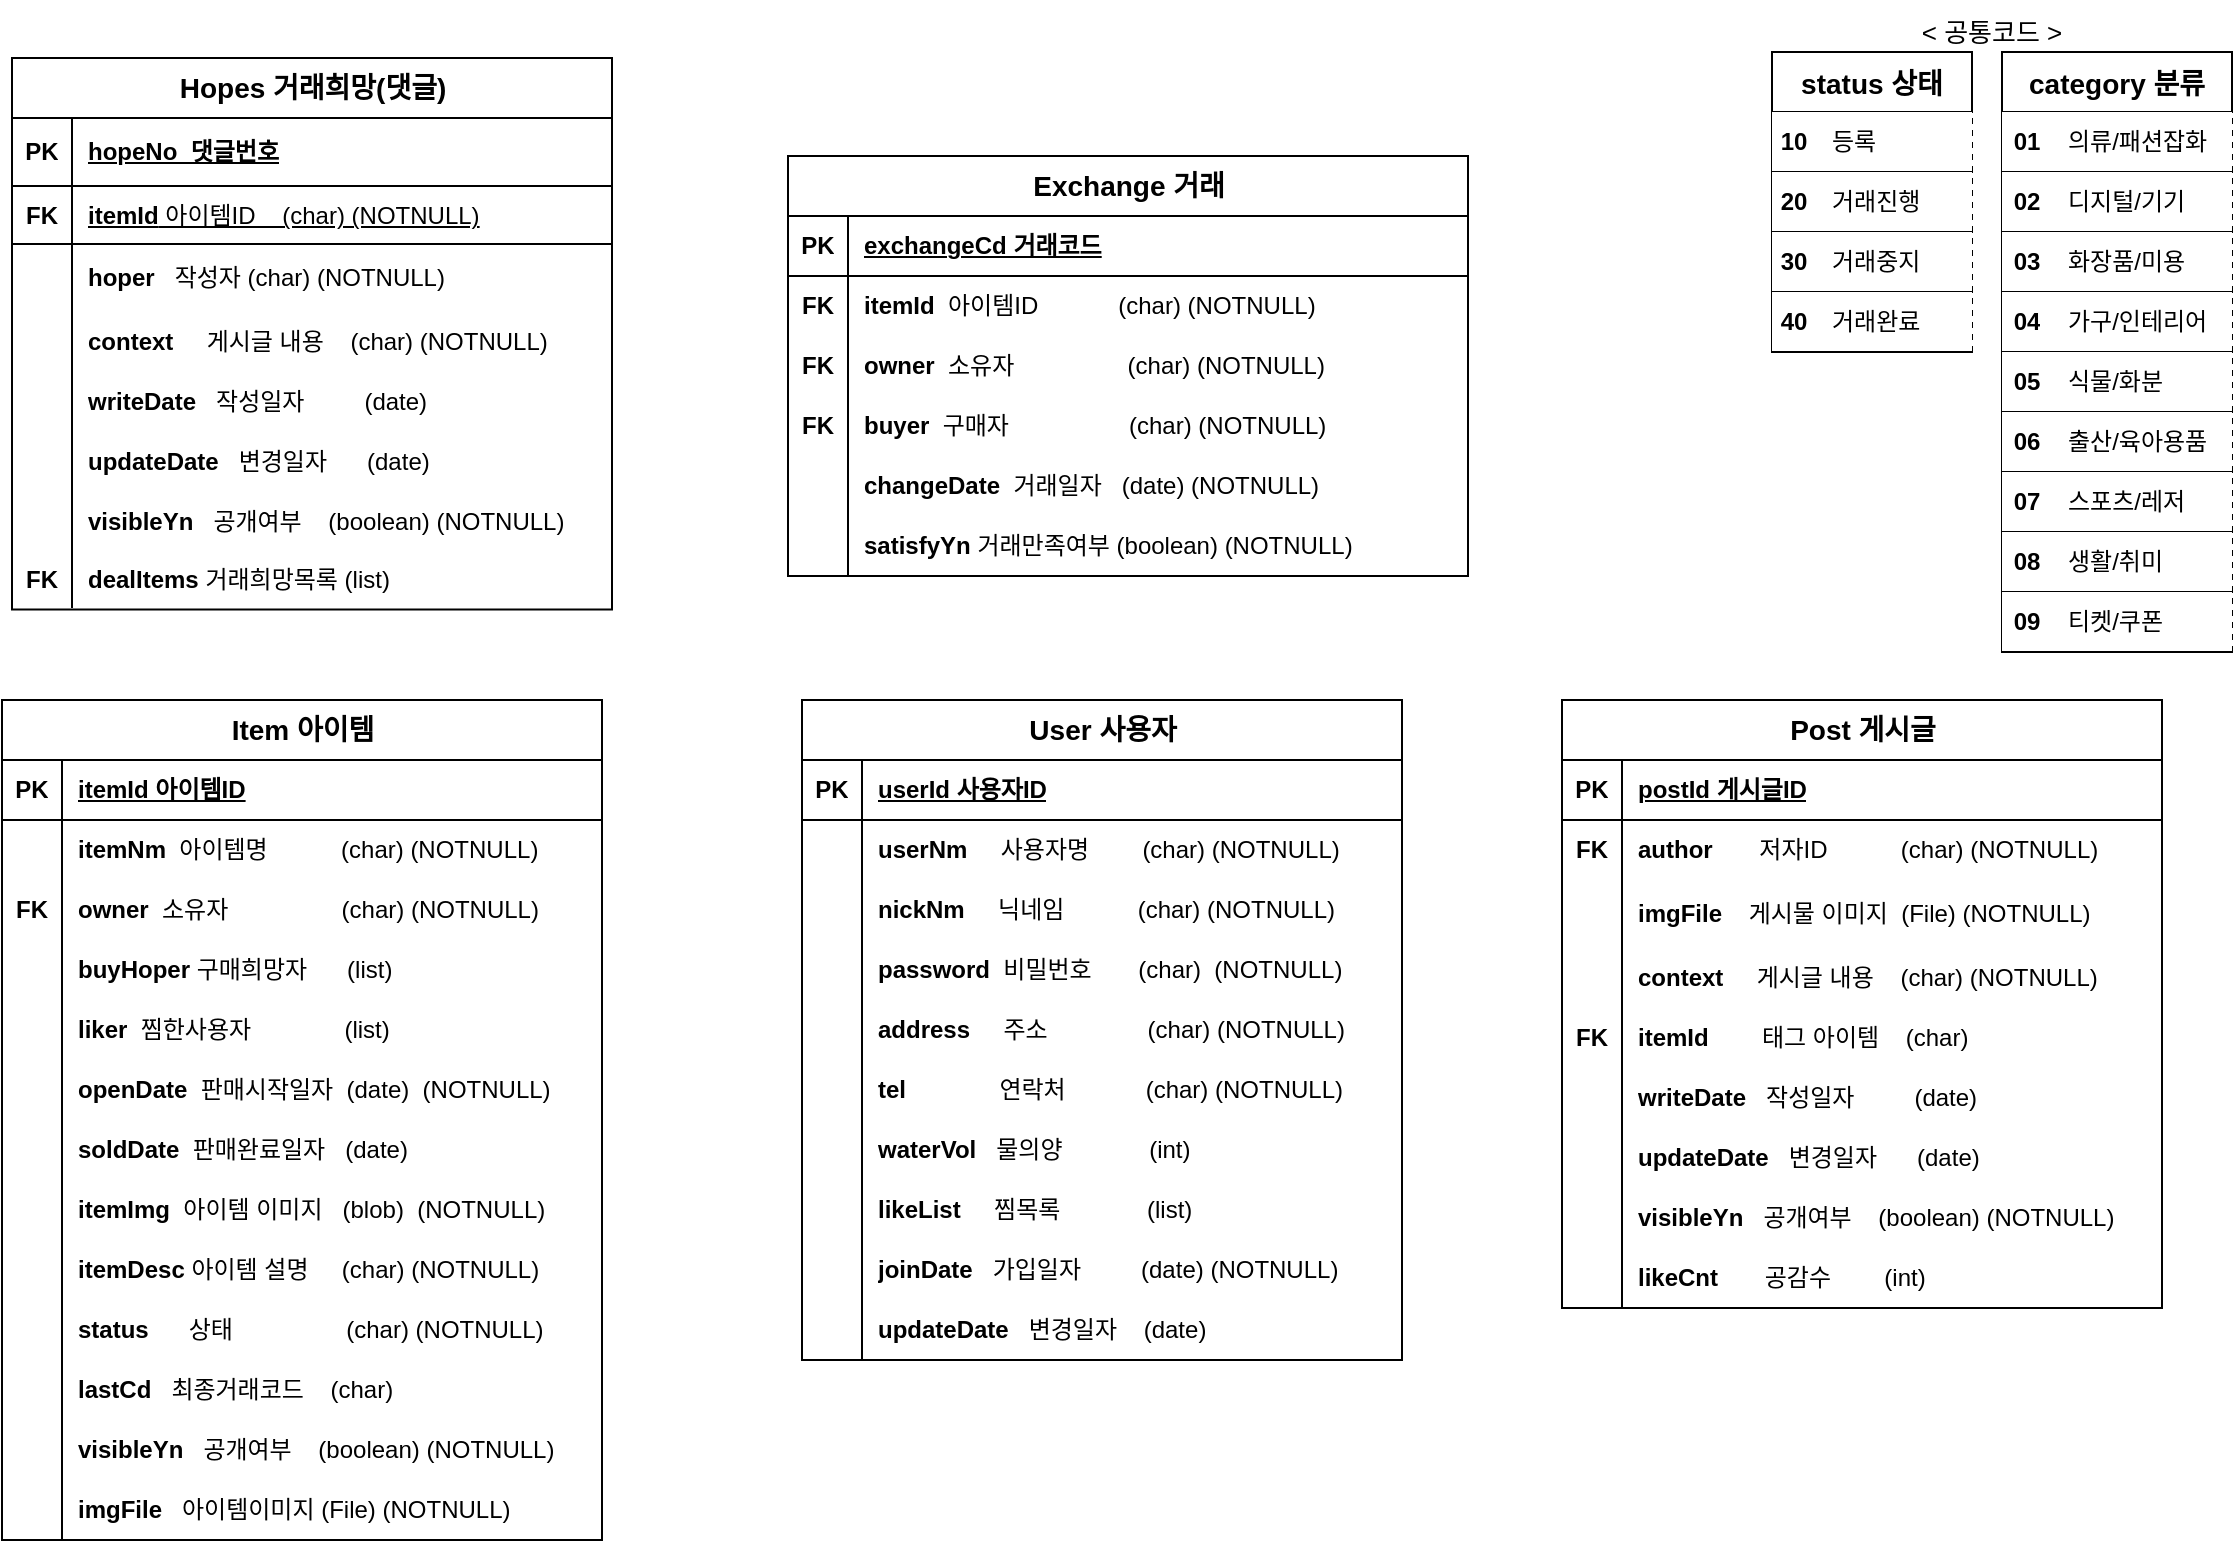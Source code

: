 <mxfile version="24.2.2" type="github">
  <diagram id="R2lEEEUBdFMjLlhIrx00" name="Page-1">
    <mxGraphModel dx="792" dy="767" grid="0" gridSize="10" guides="1" tooltips="1" connect="1" arrows="1" fold="1" page="1" pageScale="1" pageWidth="1169" pageHeight="827" math="0" shadow="0" extFonts="Permanent Marker^https://fonts.googleapis.com/css?family=Permanent+Marker">
      <root>
        <mxCell id="0" />
        <mxCell id="1" parent="0" />
        <mxCell id="ZxIeK6SURO4zXmmaTbBE-70" value="" style="shape=tableRow;horizontal=0;startSize=0;swimlaneHead=0;swimlaneBody=0;fillColor=none;collapsible=0;dropTarget=0;points=[[0,0.5],[1,0.5]];portConstraint=eastwest;top=0;left=0;right=0;bottom=0;labelBackgroundColor=none;rounded=0;" parent="1" vertex="1">
          <mxGeometry x="440" y="610" width="180" height="30" as="geometry" />
        </mxCell>
        <mxCell id="ZxIeK6SURO4zXmmaTbBE-82" value="&lt;font style=&quot;font-size: 14px;&quot;&gt;Item 아이템&lt;/font&gt;" style="shape=table;startSize=30;container=1;collapsible=1;childLayout=tableLayout;fixedRows=1;rowLines=0;fontStyle=1;align=center;resizeLast=1;html=1;labelBackgroundColor=none;rounded=0;" parent="1" vertex="1">
          <mxGeometry x="40" y="350" width="300" height="420" as="geometry" />
        </mxCell>
        <mxCell id="ZxIeK6SURO4zXmmaTbBE-83" value="" style="shape=tableRow;horizontal=0;startSize=0;swimlaneHead=0;swimlaneBody=0;fillColor=none;collapsible=0;dropTarget=0;points=[[0,0.5],[1,0.5]];portConstraint=eastwest;top=0;left=0;right=0;bottom=1;labelBackgroundColor=none;rounded=0;" parent="ZxIeK6SURO4zXmmaTbBE-82" vertex="1">
          <mxGeometry y="30" width="300" height="30" as="geometry" />
        </mxCell>
        <mxCell id="ZxIeK6SURO4zXmmaTbBE-84" value="PK" style="shape=partialRectangle;connectable=0;fillColor=none;top=0;left=0;bottom=0;right=0;fontStyle=1;overflow=hidden;whiteSpace=wrap;html=1;labelBackgroundColor=none;rounded=0;" parent="ZxIeK6SURO4zXmmaTbBE-83" vertex="1">
          <mxGeometry width="30" height="30" as="geometry">
            <mxRectangle width="30" height="30" as="alternateBounds" />
          </mxGeometry>
        </mxCell>
        <mxCell id="ZxIeK6SURO4zXmmaTbBE-85" value="itemId 아이템ID" style="shape=partialRectangle;connectable=0;fillColor=none;top=0;left=0;bottom=0;right=0;align=left;spacingLeft=6;fontStyle=5;overflow=hidden;whiteSpace=wrap;html=1;labelBackgroundColor=none;rounded=0;" parent="ZxIeK6SURO4zXmmaTbBE-83" vertex="1">
          <mxGeometry x="30" width="270" height="30" as="geometry">
            <mxRectangle width="270" height="30" as="alternateBounds" />
          </mxGeometry>
        </mxCell>
        <mxCell id="ZxIeK6SURO4zXmmaTbBE-86" value="" style="shape=tableRow;horizontal=0;startSize=0;swimlaneHead=0;swimlaneBody=0;fillColor=none;collapsible=0;dropTarget=0;points=[[0,0.5],[1,0.5]];portConstraint=eastwest;top=0;left=0;right=0;bottom=0;labelBackgroundColor=none;rounded=0;" parent="ZxIeK6SURO4zXmmaTbBE-82" vertex="1">
          <mxGeometry y="60" width="300" height="30" as="geometry" />
        </mxCell>
        <mxCell id="ZxIeK6SURO4zXmmaTbBE-87" value="" style="shape=partialRectangle;connectable=0;fillColor=none;top=0;left=0;bottom=0;right=0;editable=1;overflow=hidden;whiteSpace=wrap;html=1;labelBackgroundColor=none;rounded=0;" parent="ZxIeK6SURO4zXmmaTbBE-86" vertex="1">
          <mxGeometry width="30" height="30" as="geometry">
            <mxRectangle width="30" height="30" as="alternateBounds" />
          </mxGeometry>
        </mxCell>
        <mxCell id="ZxIeK6SURO4zXmmaTbBE-88" value="&lt;b&gt;itemNm&lt;/b&gt;&amp;nbsp; 아이템명&amp;nbsp; &amp;nbsp; &amp;nbsp; &amp;nbsp; &amp;nbsp; &amp;nbsp;(char) (NOTNULL)" style="shape=partialRectangle;connectable=0;fillColor=none;top=0;left=0;bottom=0;right=0;align=left;spacingLeft=6;overflow=hidden;whiteSpace=wrap;html=1;labelBackgroundColor=none;rounded=0;" parent="ZxIeK6SURO4zXmmaTbBE-86" vertex="1">
          <mxGeometry x="30" width="270" height="30" as="geometry">
            <mxRectangle width="270" height="30" as="alternateBounds" />
          </mxGeometry>
        </mxCell>
        <mxCell id="ZxIeK6SURO4zXmmaTbBE-89" value="" style="shape=tableRow;horizontal=0;startSize=0;swimlaneHead=0;swimlaneBody=0;fillColor=none;collapsible=0;dropTarget=0;points=[[0,0.5],[1,0.5]];portConstraint=eastwest;top=0;left=0;right=0;bottom=0;labelBackgroundColor=none;rounded=0;" parent="ZxIeK6SURO4zXmmaTbBE-82" vertex="1">
          <mxGeometry y="90" width="300" height="30" as="geometry" />
        </mxCell>
        <mxCell id="ZxIeK6SURO4zXmmaTbBE-90" value="&lt;b&gt;FK&lt;/b&gt;" style="shape=partialRectangle;connectable=0;fillColor=none;top=0;left=0;bottom=0;right=0;editable=1;overflow=hidden;whiteSpace=wrap;html=1;labelBackgroundColor=none;rounded=0;" parent="ZxIeK6SURO4zXmmaTbBE-89" vertex="1">
          <mxGeometry width="30" height="30" as="geometry">
            <mxRectangle width="30" height="30" as="alternateBounds" />
          </mxGeometry>
        </mxCell>
        <mxCell id="ZxIeK6SURO4zXmmaTbBE-91" value="&lt;b&gt;owner&lt;/b&gt;&amp;nbsp; 소유자&amp;nbsp; &amp;nbsp; &amp;nbsp; &amp;nbsp; &amp;nbsp; &amp;nbsp; &amp;nbsp; &amp;nbsp; &amp;nbsp;(char) (NOTNULL)" style="shape=partialRectangle;connectable=0;fillColor=none;top=0;left=0;bottom=0;right=0;align=left;spacingLeft=6;overflow=hidden;whiteSpace=wrap;html=1;labelBackgroundColor=none;rounded=0;" parent="ZxIeK6SURO4zXmmaTbBE-89" vertex="1">
          <mxGeometry x="30" width="270" height="30" as="geometry">
            <mxRectangle width="270" height="30" as="alternateBounds" />
          </mxGeometry>
        </mxCell>
        <mxCell id="ZxIeK6SURO4zXmmaTbBE-95" value="" style="shape=tableRow;horizontal=0;startSize=0;swimlaneHead=0;swimlaneBody=0;fillColor=none;collapsible=0;dropTarget=0;points=[[0,0.5],[1,0.5]];portConstraint=eastwest;top=0;left=0;right=0;bottom=0;labelBackgroundColor=none;rounded=0;" parent="ZxIeK6SURO4zXmmaTbBE-82" vertex="1">
          <mxGeometry y="120" width="300" height="30" as="geometry" />
        </mxCell>
        <mxCell id="ZxIeK6SURO4zXmmaTbBE-96" value="" style="shape=partialRectangle;connectable=0;fillColor=none;top=0;left=0;bottom=0;right=0;editable=1;overflow=hidden;whiteSpace=wrap;html=1;labelBackgroundColor=none;rounded=0;" parent="ZxIeK6SURO4zXmmaTbBE-95" vertex="1">
          <mxGeometry width="30" height="30" as="geometry">
            <mxRectangle width="30" height="30" as="alternateBounds" />
          </mxGeometry>
        </mxCell>
        <mxCell id="ZxIeK6SURO4zXmmaTbBE-97" value="&lt;b&gt;buyHoper&lt;/b&gt; 구매희망자&amp;nbsp; &amp;nbsp; &amp;nbsp; (list)" style="shape=partialRectangle;connectable=0;fillColor=none;top=0;left=0;bottom=0;right=0;align=left;spacingLeft=6;overflow=hidden;whiteSpace=wrap;html=1;labelBackgroundColor=none;rounded=0;" parent="ZxIeK6SURO4zXmmaTbBE-95" vertex="1">
          <mxGeometry x="30" width="270" height="30" as="geometry">
            <mxRectangle width="270" height="30" as="alternateBounds" />
          </mxGeometry>
        </mxCell>
        <mxCell id="ZxIeK6SURO4zXmmaTbBE-98" value="" style="shape=tableRow;horizontal=0;startSize=0;swimlaneHead=0;swimlaneBody=0;fillColor=none;collapsible=0;dropTarget=0;points=[[0,0.5],[1,0.5]];portConstraint=eastwest;top=0;left=0;right=0;bottom=0;labelBackgroundColor=none;rounded=0;" parent="ZxIeK6SURO4zXmmaTbBE-82" vertex="1">
          <mxGeometry y="150" width="300" height="30" as="geometry" />
        </mxCell>
        <mxCell id="ZxIeK6SURO4zXmmaTbBE-99" value="" style="shape=partialRectangle;connectable=0;fillColor=none;top=0;left=0;bottom=0;right=0;editable=1;overflow=hidden;whiteSpace=wrap;html=1;labelBackgroundColor=none;rounded=0;" parent="ZxIeK6SURO4zXmmaTbBE-98" vertex="1">
          <mxGeometry width="30" height="30" as="geometry">
            <mxRectangle width="30" height="30" as="alternateBounds" />
          </mxGeometry>
        </mxCell>
        <mxCell id="ZxIeK6SURO4zXmmaTbBE-100" value="&lt;b&gt;liker&lt;/b&gt;&amp;nbsp; 찜한사용자&amp;nbsp; &amp;nbsp; &amp;nbsp; &amp;nbsp; &amp;nbsp; &amp;nbsp; &amp;nbsp; (list)" style="shape=partialRectangle;connectable=0;fillColor=none;top=0;left=0;bottom=0;right=0;align=left;spacingLeft=6;overflow=hidden;whiteSpace=wrap;html=1;labelBackgroundColor=none;rounded=0;" parent="ZxIeK6SURO4zXmmaTbBE-98" vertex="1">
          <mxGeometry x="30" width="270" height="30" as="geometry">
            <mxRectangle width="270" height="30" as="alternateBounds" />
          </mxGeometry>
        </mxCell>
        <mxCell id="ZxIeK6SURO4zXmmaTbBE-101" value="" style="shape=tableRow;horizontal=0;startSize=0;swimlaneHead=0;swimlaneBody=0;fillColor=none;collapsible=0;dropTarget=0;points=[[0,0.5],[1,0.5]];portConstraint=eastwest;top=0;left=0;right=0;bottom=0;labelBackgroundColor=none;rounded=0;" parent="ZxIeK6SURO4zXmmaTbBE-82" vertex="1">
          <mxGeometry y="180" width="300" height="30" as="geometry" />
        </mxCell>
        <mxCell id="ZxIeK6SURO4zXmmaTbBE-102" value="" style="shape=partialRectangle;connectable=0;fillColor=none;top=0;left=0;bottom=0;right=0;editable=1;overflow=hidden;whiteSpace=wrap;html=1;labelBackgroundColor=none;rounded=0;" parent="ZxIeK6SURO4zXmmaTbBE-101" vertex="1">
          <mxGeometry width="30" height="30" as="geometry">
            <mxRectangle width="30" height="30" as="alternateBounds" />
          </mxGeometry>
        </mxCell>
        <mxCell id="ZxIeK6SURO4zXmmaTbBE-103" value="&lt;b&gt;openDate&lt;/b&gt;&amp;nbsp; 판매시작일자&amp;nbsp; (date)&amp;nbsp; (NOTNULL)" style="shape=partialRectangle;connectable=0;fillColor=none;top=0;left=0;bottom=0;right=0;align=left;spacingLeft=6;overflow=hidden;whiteSpace=wrap;html=1;labelBackgroundColor=none;rounded=0;" parent="ZxIeK6SURO4zXmmaTbBE-101" vertex="1">
          <mxGeometry x="30" width="270" height="30" as="geometry">
            <mxRectangle width="270" height="30" as="alternateBounds" />
          </mxGeometry>
        </mxCell>
        <mxCell id="ZxIeK6SURO4zXmmaTbBE-104" value="" style="shape=tableRow;horizontal=0;startSize=0;swimlaneHead=0;swimlaneBody=0;fillColor=none;collapsible=0;dropTarget=0;points=[[0,0.5],[1,0.5]];portConstraint=eastwest;top=0;left=0;right=0;bottom=0;labelBackgroundColor=none;rounded=0;" parent="ZxIeK6SURO4zXmmaTbBE-82" vertex="1">
          <mxGeometry y="210" width="300" height="30" as="geometry" />
        </mxCell>
        <mxCell id="ZxIeK6SURO4zXmmaTbBE-105" value="" style="shape=partialRectangle;connectable=0;fillColor=none;top=0;left=0;bottom=0;right=0;editable=1;overflow=hidden;whiteSpace=wrap;html=1;labelBackgroundColor=none;rounded=0;" parent="ZxIeK6SURO4zXmmaTbBE-104" vertex="1">
          <mxGeometry width="30" height="30" as="geometry">
            <mxRectangle width="30" height="30" as="alternateBounds" />
          </mxGeometry>
        </mxCell>
        <mxCell id="ZxIeK6SURO4zXmmaTbBE-106" value="&lt;b&gt;soldDate&lt;/b&gt;&amp;nbsp; 판매완료일자&amp;nbsp; &amp;nbsp;(date)" style="shape=partialRectangle;connectable=0;fillColor=none;top=0;left=0;bottom=0;right=0;align=left;spacingLeft=6;overflow=hidden;whiteSpace=wrap;html=1;labelBackgroundColor=none;rounded=0;" parent="ZxIeK6SURO4zXmmaTbBE-104" vertex="1">
          <mxGeometry x="30" width="270" height="30" as="geometry">
            <mxRectangle width="270" height="30" as="alternateBounds" />
          </mxGeometry>
        </mxCell>
        <mxCell id="ZxIeK6SURO4zXmmaTbBE-107" value="" style="shape=tableRow;horizontal=0;startSize=0;swimlaneHead=0;swimlaneBody=0;fillColor=none;collapsible=0;dropTarget=0;points=[[0,0.5],[1,0.5]];portConstraint=eastwest;top=0;left=0;right=0;bottom=0;labelBackgroundColor=none;rounded=0;" parent="ZxIeK6SURO4zXmmaTbBE-82" vertex="1">
          <mxGeometry y="240" width="300" height="30" as="geometry" />
        </mxCell>
        <mxCell id="ZxIeK6SURO4zXmmaTbBE-108" value="" style="shape=partialRectangle;connectable=0;fillColor=none;top=0;left=0;bottom=0;right=0;editable=1;overflow=hidden;whiteSpace=wrap;html=1;labelBackgroundColor=none;rounded=0;" parent="ZxIeK6SURO4zXmmaTbBE-107" vertex="1">
          <mxGeometry width="30" height="30" as="geometry">
            <mxRectangle width="30" height="30" as="alternateBounds" />
          </mxGeometry>
        </mxCell>
        <mxCell id="ZxIeK6SURO4zXmmaTbBE-109" value="&lt;b&gt;itemImg&lt;/b&gt;&amp;nbsp; 아이템 이미지&amp;nbsp; &amp;nbsp;(blob)&amp;nbsp; (NOTNULL)" style="shape=partialRectangle;connectable=0;fillColor=none;top=0;left=0;bottom=0;right=0;align=left;spacingLeft=6;overflow=hidden;whiteSpace=wrap;html=1;labelBackgroundColor=none;rounded=0;" parent="ZxIeK6SURO4zXmmaTbBE-107" vertex="1">
          <mxGeometry x="30" width="270" height="30" as="geometry">
            <mxRectangle width="270" height="30" as="alternateBounds" />
          </mxGeometry>
        </mxCell>
        <mxCell id="ZxIeK6SURO4zXmmaTbBE-110" value="" style="shape=tableRow;horizontal=0;startSize=0;swimlaneHead=0;swimlaneBody=0;fillColor=none;collapsible=0;dropTarget=0;points=[[0,0.5],[1,0.5]];portConstraint=eastwest;top=0;left=0;right=0;bottom=0;labelBackgroundColor=none;rounded=0;" parent="ZxIeK6SURO4zXmmaTbBE-82" vertex="1">
          <mxGeometry y="270" width="300" height="30" as="geometry" />
        </mxCell>
        <mxCell id="ZxIeK6SURO4zXmmaTbBE-111" value="" style="shape=partialRectangle;connectable=0;fillColor=none;top=0;left=0;bottom=0;right=0;editable=1;overflow=hidden;whiteSpace=wrap;html=1;labelBackgroundColor=none;rounded=0;" parent="ZxIeK6SURO4zXmmaTbBE-110" vertex="1">
          <mxGeometry width="30" height="30" as="geometry">
            <mxRectangle width="30" height="30" as="alternateBounds" />
          </mxGeometry>
        </mxCell>
        <mxCell id="ZxIeK6SURO4zXmmaTbBE-112" value="&lt;b&gt;itemDesc&lt;/b&gt; 아이템 설명&amp;nbsp; &amp;nbsp; &amp;nbsp;(char) (NOTNULL)" style="shape=partialRectangle;connectable=0;fillColor=none;top=0;left=0;bottom=0;right=0;align=left;spacingLeft=6;overflow=hidden;whiteSpace=wrap;html=1;labelBackgroundColor=none;rounded=0;" parent="ZxIeK6SURO4zXmmaTbBE-110" vertex="1">
          <mxGeometry x="30" width="270" height="30" as="geometry">
            <mxRectangle width="270" height="30" as="alternateBounds" />
          </mxGeometry>
        </mxCell>
        <mxCell id="ZxIeK6SURO4zXmmaTbBE-113" value="" style="shape=tableRow;horizontal=0;startSize=0;swimlaneHead=0;swimlaneBody=0;fillColor=none;collapsible=0;dropTarget=0;points=[[0,0.5],[1,0.5]];portConstraint=eastwest;top=0;left=0;right=0;bottom=0;labelBackgroundColor=none;rounded=0;" parent="ZxIeK6SURO4zXmmaTbBE-82" vertex="1">
          <mxGeometry y="300" width="300" height="30" as="geometry" />
        </mxCell>
        <mxCell id="ZxIeK6SURO4zXmmaTbBE-114" value="" style="shape=partialRectangle;connectable=0;fillColor=none;top=0;left=0;bottom=0;right=0;editable=1;overflow=hidden;whiteSpace=wrap;html=1;labelBackgroundColor=none;rounded=0;" parent="ZxIeK6SURO4zXmmaTbBE-113" vertex="1">
          <mxGeometry width="30" height="30" as="geometry">
            <mxRectangle width="30" height="30" as="alternateBounds" />
          </mxGeometry>
        </mxCell>
        <mxCell id="ZxIeK6SURO4zXmmaTbBE-115" value="&lt;b&gt;status&lt;/b&gt;&amp;nbsp; &amp;nbsp; &amp;nbsp; 상태&amp;nbsp; &amp;nbsp; &amp;nbsp; &amp;nbsp; &amp;nbsp; &amp;nbsp; &amp;nbsp; &amp;nbsp; &amp;nbsp;(char) (NOTNULL)" style="shape=partialRectangle;connectable=0;fillColor=none;top=0;left=0;bottom=0;right=0;align=left;spacingLeft=6;overflow=hidden;whiteSpace=wrap;html=1;labelBackgroundColor=none;rounded=0;" parent="ZxIeK6SURO4zXmmaTbBE-113" vertex="1">
          <mxGeometry x="30" width="270" height="30" as="geometry">
            <mxRectangle width="270" height="30" as="alternateBounds" />
          </mxGeometry>
        </mxCell>
        <mxCell id="ZxIeK6SURO4zXmmaTbBE-116" value="" style="shape=tableRow;horizontal=0;startSize=0;swimlaneHead=0;swimlaneBody=0;fillColor=none;collapsible=0;dropTarget=0;points=[[0,0.5],[1,0.5]];portConstraint=eastwest;top=0;left=0;right=0;bottom=0;labelBackgroundColor=none;rounded=0;" parent="ZxIeK6SURO4zXmmaTbBE-82" vertex="1">
          <mxGeometry y="330" width="300" height="30" as="geometry" />
        </mxCell>
        <mxCell id="ZxIeK6SURO4zXmmaTbBE-117" value="" style="shape=partialRectangle;connectable=0;fillColor=none;top=0;left=0;bottom=0;right=0;editable=1;overflow=hidden;whiteSpace=wrap;html=1;labelBackgroundColor=none;rounded=0;" parent="ZxIeK6SURO4zXmmaTbBE-116" vertex="1">
          <mxGeometry width="30" height="30" as="geometry">
            <mxRectangle width="30" height="30" as="alternateBounds" />
          </mxGeometry>
        </mxCell>
        <mxCell id="ZxIeK6SURO4zXmmaTbBE-118" value="&lt;b&gt;lastCd&lt;/b&gt;&amp;nbsp; &amp;nbsp;최종거래코드&amp;nbsp; &amp;nbsp; (char)&amp;nbsp;" style="shape=partialRectangle;connectable=0;fillColor=none;top=0;left=0;bottom=0;right=0;align=left;spacingLeft=6;overflow=hidden;whiteSpace=wrap;html=1;labelBackgroundColor=none;rounded=0;" parent="ZxIeK6SURO4zXmmaTbBE-116" vertex="1">
          <mxGeometry x="30" width="270" height="30" as="geometry">
            <mxRectangle width="270" height="30" as="alternateBounds" />
          </mxGeometry>
        </mxCell>
        <mxCell id="ZxIeK6SURO4zXmmaTbBE-119" value="" style="shape=tableRow;horizontal=0;startSize=0;swimlaneHead=0;swimlaneBody=0;fillColor=none;collapsible=0;dropTarget=0;points=[[0,0.5],[1,0.5]];portConstraint=eastwest;top=0;left=0;right=0;bottom=0;labelBackgroundColor=none;rounded=0;" parent="ZxIeK6SURO4zXmmaTbBE-82" vertex="1">
          <mxGeometry y="360" width="300" height="30" as="geometry" />
        </mxCell>
        <mxCell id="ZxIeK6SURO4zXmmaTbBE-120" value="" style="shape=partialRectangle;connectable=0;fillColor=none;top=0;left=0;bottom=0;right=0;editable=1;overflow=hidden;whiteSpace=wrap;html=1;labelBackgroundColor=none;rounded=0;" parent="ZxIeK6SURO4zXmmaTbBE-119" vertex="1">
          <mxGeometry width="30" height="30" as="geometry">
            <mxRectangle width="30" height="30" as="alternateBounds" />
          </mxGeometry>
        </mxCell>
        <mxCell id="ZxIeK6SURO4zXmmaTbBE-121" value="&lt;b style=&quot;border-color: var(--border-color);&quot;&gt;visibleYn&lt;/b&gt;&amp;nbsp; &amp;nbsp;공개여부&amp;nbsp; &amp;nbsp; (boolean) (NOTNULL)" style="shape=partialRectangle;connectable=0;fillColor=none;top=0;left=0;bottom=0;right=0;align=left;spacingLeft=6;overflow=hidden;whiteSpace=wrap;html=1;labelBackgroundColor=none;rounded=0;" parent="ZxIeK6SURO4zXmmaTbBE-119" vertex="1">
          <mxGeometry x="30" width="270" height="30" as="geometry">
            <mxRectangle width="270" height="30" as="alternateBounds" />
          </mxGeometry>
        </mxCell>
        <mxCell id="7pWNgJ3b-Veu-_E8JDIq-71" value="" style="shape=tableRow;horizontal=0;startSize=0;swimlaneHead=0;swimlaneBody=0;fillColor=none;collapsible=0;dropTarget=0;points=[[0,0.5],[1,0.5]];portConstraint=eastwest;top=0;left=0;right=0;bottom=0;labelBackgroundColor=none;rounded=0;" vertex="1" parent="ZxIeK6SURO4zXmmaTbBE-82">
          <mxGeometry y="390" width="300" height="30" as="geometry" />
        </mxCell>
        <mxCell id="7pWNgJ3b-Veu-_E8JDIq-72" value="" style="shape=partialRectangle;connectable=0;fillColor=none;top=0;left=0;bottom=0;right=0;editable=1;overflow=hidden;whiteSpace=wrap;html=1;labelBackgroundColor=none;rounded=0;" vertex="1" parent="7pWNgJ3b-Veu-_E8JDIq-71">
          <mxGeometry width="30" height="30" as="geometry">
            <mxRectangle width="30" height="30" as="alternateBounds" />
          </mxGeometry>
        </mxCell>
        <mxCell id="7pWNgJ3b-Veu-_E8JDIq-73" value="&lt;b style=&quot;border-color: var(--border-color);&quot;&gt;imgFile&lt;/b&gt;&amp;nbsp; &amp;nbsp;아이템이미지 (File) (NOTNULL)" style="shape=partialRectangle;connectable=0;fillColor=none;top=0;left=0;bottom=0;right=0;align=left;spacingLeft=6;overflow=hidden;whiteSpace=wrap;html=1;labelBackgroundColor=none;rounded=0;" vertex="1" parent="7pWNgJ3b-Veu-_E8JDIq-71">
          <mxGeometry x="30" width="270" height="30" as="geometry">
            <mxRectangle width="270" height="30" as="alternateBounds" />
          </mxGeometry>
        </mxCell>
        <mxCell id="ZxIeK6SURO4zXmmaTbBE-151" value="&lt;font style=&quot;font-size: 14px;&quot;&gt;Exchange 거래&lt;/font&gt;" style="shape=table;startSize=30;container=1;collapsible=1;childLayout=tableLayout;fixedRows=1;rowLines=0;fontStyle=1;align=center;resizeLast=1;html=1;labelBackgroundColor=none;rounded=0;" parent="1" vertex="1">
          <mxGeometry x="433" y="78" width="340" height="210" as="geometry" />
        </mxCell>
        <mxCell id="ZxIeK6SURO4zXmmaTbBE-152" value="" style="shape=tableRow;horizontal=0;startSize=0;swimlaneHead=0;swimlaneBody=0;fillColor=none;collapsible=0;dropTarget=0;points=[[0,0.5],[1,0.5]];portConstraint=eastwest;top=0;left=0;right=0;bottom=1;labelBackgroundColor=none;rounded=0;" parent="ZxIeK6SURO4zXmmaTbBE-151" vertex="1">
          <mxGeometry y="30" width="340" height="30" as="geometry" />
        </mxCell>
        <mxCell id="ZxIeK6SURO4zXmmaTbBE-153" value="PK" style="shape=partialRectangle;connectable=0;fillColor=none;top=0;left=0;bottom=0;right=0;fontStyle=1;overflow=hidden;whiteSpace=wrap;html=1;labelBackgroundColor=none;rounded=0;" parent="ZxIeK6SURO4zXmmaTbBE-152" vertex="1">
          <mxGeometry width="30" height="30" as="geometry">
            <mxRectangle width="30" height="30" as="alternateBounds" />
          </mxGeometry>
        </mxCell>
        <mxCell id="ZxIeK6SURO4zXmmaTbBE-154" value="exchangeCd 거래코드" style="shape=partialRectangle;connectable=0;fillColor=none;top=0;left=0;bottom=0;right=0;align=left;spacingLeft=6;fontStyle=5;overflow=hidden;whiteSpace=wrap;html=1;labelBackgroundColor=none;rounded=0;" parent="ZxIeK6SURO4zXmmaTbBE-152" vertex="1">
          <mxGeometry x="30" width="310" height="30" as="geometry">
            <mxRectangle width="310" height="30" as="alternateBounds" />
          </mxGeometry>
        </mxCell>
        <mxCell id="ZxIeK6SURO4zXmmaTbBE-155" value="" style="shape=tableRow;horizontal=0;startSize=0;swimlaneHead=0;swimlaneBody=0;fillColor=none;collapsible=0;dropTarget=0;points=[[0,0.5],[1,0.5]];portConstraint=eastwest;top=0;left=0;right=0;bottom=0;labelBackgroundColor=none;rounded=0;" parent="ZxIeK6SURO4zXmmaTbBE-151" vertex="1">
          <mxGeometry y="60" width="340" height="30" as="geometry" />
        </mxCell>
        <mxCell id="ZxIeK6SURO4zXmmaTbBE-156" value="&lt;b style=&quot;border-color: var(--border-color);&quot;&gt;FK&lt;/b&gt;" style="shape=partialRectangle;connectable=0;fillColor=none;top=0;left=0;bottom=0;right=0;editable=1;overflow=hidden;whiteSpace=wrap;html=1;labelBackgroundColor=none;rounded=0;" parent="ZxIeK6SURO4zXmmaTbBE-155" vertex="1">
          <mxGeometry width="30" height="30" as="geometry">
            <mxRectangle width="30" height="30" as="alternateBounds" />
          </mxGeometry>
        </mxCell>
        <mxCell id="ZxIeK6SURO4zXmmaTbBE-157" value="&lt;b&gt;itemId&lt;/b&gt;&amp;nbsp; 아이템ID&amp;nbsp; &amp;nbsp; &amp;nbsp; &amp;nbsp; &amp;nbsp; &amp;nbsp; (char) (NOTNULL)" style="shape=partialRectangle;connectable=0;fillColor=none;top=0;left=0;bottom=0;right=0;align=left;spacingLeft=6;overflow=hidden;whiteSpace=wrap;html=1;labelBackgroundColor=none;rounded=0;" parent="ZxIeK6SURO4zXmmaTbBE-155" vertex="1">
          <mxGeometry x="30" width="310" height="30" as="geometry">
            <mxRectangle width="310" height="30" as="alternateBounds" />
          </mxGeometry>
        </mxCell>
        <mxCell id="ZxIeK6SURO4zXmmaTbBE-161" value="" style="shape=tableRow;horizontal=0;startSize=0;swimlaneHead=0;swimlaneBody=0;fillColor=none;collapsible=0;dropTarget=0;points=[[0,0.5],[1,0.5]];portConstraint=eastwest;top=0;left=0;right=0;bottom=0;labelBackgroundColor=none;rounded=0;" parent="ZxIeK6SURO4zXmmaTbBE-151" vertex="1">
          <mxGeometry y="90" width="340" height="30" as="geometry" />
        </mxCell>
        <mxCell id="ZxIeK6SURO4zXmmaTbBE-162" value="&lt;b style=&quot;border-color: var(--border-color);&quot;&gt;FK&lt;/b&gt;" style="shape=partialRectangle;connectable=0;fillColor=none;top=0;left=0;bottom=0;right=0;editable=1;overflow=hidden;whiteSpace=wrap;html=1;labelBackgroundColor=none;rounded=0;" parent="ZxIeK6SURO4zXmmaTbBE-161" vertex="1">
          <mxGeometry width="30" height="30" as="geometry">
            <mxRectangle width="30" height="30" as="alternateBounds" />
          </mxGeometry>
        </mxCell>
        <mxCell id="ZxIeK6SURO4zXmmaTbBE-163" value="&lt;b&gt;owner&lt;/b&gt;&amp;nbsp; 소유자&amp;nbsp; &amp;nbsp; &amp;nbsp; &amp;nbsp; &amp;nbsp; &amp;nbsp; &amp;nbsp; &amp;nbsp; &amp;nbsp;(char) (NOTNULL)" style="shape=partialRectangle;connectable=0;fillColor=none;top=0;left=0;bottom=0;right=0;align=left;spacingLeft=6;overflow=hidden;whiteSpace=wrap;html=1;labelBackgroundColor=none;rounded=0;" parent="ZxIeK6SURO4zXmmaTbBE-161" vertex="1">
          <mxGeometry x="30" width="310" height="30" as="geometry">
            <mxRectangle width="310" height="30" as="alternateBounds" />
          </mxGeometry>
        </mxCell>
        <mxCell id="ZxIeK6SURO4zXmmaTbBE-173" value="" style="shape=tableRow;horizontal=0;startSize=0;swimlaneHead=0;swimlaneBody=0;fillColor=none;collapsible=0;dropTarget=0;points=[[0,0.5],[1,0.5]];portConstraint=eastwest;top=0;left=0;right=0;bottom=0;labelBackgroundColor=none;rounded=0;" parent="ZxIeK6SURO4zXmmaTbBE-151" vertex="1">
          <mxGeometry y="120" width="340" height="30" as="geometry" />
        </mxCell>
        <mxCell id="ZxIeK6SURO4zXmmaTbBE-174" value="&lt;b style=&quot;border-color: var(--border-color);&quot;&gt;FK&lt;/b&gt;" style="shape=partialRectangle;connectable=0;fillColor=none;top=0;left=0;bottom=0;right=0;editable=1;overflow=hidden;whiteSpace=wrap;html=1;labelBackgroundColor=none;rounded=0;" parent="ZxIeK6SURO4zXmmaTbBE-173" vertex="1">
          <mxGeometry width="30" height="30" as="geometry">
            <mxRectangle width="30" height="30" as="alternateBounds" />
          </mxGeometry>
        </mxCell>
        <mxCell id="ZxIeK6SURO4zXmmaTbBE-175" value="&lt;b style=&quot;border-color: var(--border-color);&quot;&gt;buyer&lt;/b&gt;&amp;nbsp; 구매자&amp;nbsp; &amp;nbsp; &amp;nbsp; &amp;nbsp; &amp;nbsp; &amp;nbsp; &amp;nbsp; &amp;nbsp; &amp;nbsp; (char) (NOTNULL)" style="shape=partialRectangle;connectable=0;fillColor=none;top=0;left=0;bottom=0;right=0;align=left;spacingLeft=6;overflow=hidden;whiteSpace=wrap;html=1;labelBackgroundColor=none;rounded=0;" parent="ZxIeK6SURO4zXmmaTbBE-173" vertex="1">
          <mxGeometry x="30" width="310" height="30" as="geometry">
            <mxRectangle width="310" height="30" as="alternateBounds" />
          </mxGeometry>
        </mxCell>
        <mxCell id="ZxIeK6SURO4zXmmaTbBE-185" value="" style="shape=tableRow;horizontal=0;startSize=0;swimlaneHead=0;swimlaneBody=0;fillColor=none;collapsible=0;dropTarget=0;points=[[0,0.5],[1,0.5]];portConstraint=eastwest;top=0;left=0;right=0;bottom=0;labelBackgroundColor=none;rounded=0;" parent="ZxIeK6SURO4zXmmaTbBE-151" vertex="1">
          <mxGeometry y="150" width="340" height="30" as="geometry" />
        </mxCell>
        <mxCell id="ZxIeK6SURO4zXmmaTbBE-186" value="" style="shape=partialRectangle;connectable=0;fillColor=none;top=0;left=0;bottom=0;right=0;editable=1;overflow=hidden;whiteSpace=wrap;html=1;labelBackgroundColor=none;rounded=0;" parent="ZxIeK6SURO4zXmmaTbBE-185" vertex="1">
          <mxGeometry width="30" height="30" as="geometry">
            <mxRectangle width="30" height="30" as="alternateBounds" />
          </mxGeometry>
        </mxCell>
        <mxCell id="ZxIeK6SURO4zXmmaTbBE-187" value="&lt;b style=&quot;border-color: var(--border-color);&quot;&gt;changeDate&lt;/b&gt;&amp;nbsp; 거래일자&amp;nbsp; &amp;nbsp;(date) (NOTNULL)" style="shape=partialRectangle;connectable=0;fillColor=none;top=0;left=0;bottom=0;right=0;align=left;spacingLeft=6;overflow=hidden;whiteSpace=wrap;html=1;labelBackgroundColor=none;rounded=0;" parent="ZxIeK6SURO4zXmmaTbBE-185" vertex="1">
          <mxGeometry x="30" width="310" height="30" as="geometry">
            <mxRectangle width="310" height="30" as="alternateBounds" />
          </mxGeometry>
        </mxCell>
        <mxCell id="ZxIeK6SURO4zXmmaTbBE-188" value="" style="shape=tableRow;horizontal=0;startSize=0;swimlaneHead=0;swimlaneBody=0;fillColor=none;collapsible=0;dropTarget=0;points=[[0,0.5],[1,0.5]];portConstraint=eastwest;top=0;left=0;right=0;bottom=0;labelBackgroundColor=none;rounded=0;" parent="ZxIeK6SURO4zXmmaTbBE-151" vertex="1">
          <mxGeometry y="180" width="340" height="30" as="geometry" />
        </mxCell>
        <mxCell id="ZxIeK6SURO4zXmmaTbBE-189" value="" style="shape=partialRectangle;connectable=0;fillColor=none;top=0;left=0;bottom=0;right=0;editable=1;overflow=hidden;whiteSpace=wrap;html=1;labelBackgroundColor=none;rounded=0;" parent="ZxIeK6SURO4zXmmaTbBE-188" vertex="1">
          <mxGeometry width="30" height="30" as="geometry">
            <mxRectangle width="30" height="30" as="alternateBounds" />
          </mxGeometry>
        </mxCell>
        <mxCell id="ZxIeK6SURO4zXmmaTbBE-190" value="&lt;b&gt;satisfyYn&amp;nbsp;&lt;/b&gt;거래만족여부 (boolean) (NOTNULL)" style="shape=partialRectangle;connectable=0;fillColor=none;top=0;left=0;bottom=0;right=0;align=left;spacingLeft=6;overflow=hidden;whiteSpace=wrap;html=1;labelBackgroundColor=none;rounded=0;" parent="ZxIeK6SURO4zXmmaTbBE-188" vertex="1">
          <mxGeometry x="30" width="310" height="30" as="geometry">
            <mxRectangle width="310" height="30" as="alternateBounds" />
          </mxGeometry>
        </mxCell>
        <mxCell id="0sbaT3xCv8f4EOUlxpCY-47" value="&lt;font style=&quot;font-size: 14px;&quot;&gt;User 사용자&lt;/font&gt;" style="shape=table;startSize=30;container=1;collapsible=1;childLayout=tableLayout;fixedRows=1;rowLines=0;fontStyle=1;align=center;resizeLast=1;html=1;labelBackgroundColor=none;rounded=0;" parent="1" vertex="1">
          <mxGeometry x="440" y="350" width="300" height="330" as="geometry" />
        </mxCell>
        <mxCell id="0sbaT3xCv8f4EOUlxpCY-48" value="" style="shape=tableRow;horizontal=0;startSize=0;swimlaneHead=0;swimlaneBody=0;fillColor=none;collapsible=0;dropTarget=0;points=[[0,0.5],[1,0.5]];portConstraint=eastwest;top=0;left=0;right=0;bottom=1;labelBackgroundColor=none;rounded=0;" parent="0sbaT3xCv8f4EOUlxpCY-47" vertex="1">
          <mxGeometry y="30" width="300" height="30" as="geometry" />
        </mxCell>
        <mxCell id="0sbaT3xCv8f4EOUlxpCY-49" value="PK" style="shape=partialRectangle;connectable=0;fillColor=none;top=0;left=0;bottom=0;right=0;fontStyle=1;overflow=hidden;whiteSpace=wrap;html=1;labelBackgroundColor=none;rounded=0;" parent="0sbaT3xCv8f4EOUlxpCY-48" vertex="1">
          <mxGeometry width="30" height="30" as="geometry">
            <mxRectangle width="30" height="30" as="alternateBounds" />
          </mxGeometry>
        </mxCell>
        <mxCell id="0sbaT3xCv8f4EOUlxpCY-50" value="userId 사용자ID" style="shape=partialRectangle;connectable=0;fillColor=none;top=0;left=0;bottom=0;right=0;align=left;spacingLeft=6;fontStyle=5;overflow=hidden;whiteSpace=wrap;html=1;labelBackgroundColor=none;rounded=0;" parent="0sbaT3xCv8f4EOUlxpCY-48" vertex="1">
          <mxGeometry x="30" width="270" height="30" as="geometry">
            <mxRectangle width="270" height="30" as="alternateBounds" />
          </mxGeometry>
        </mxCell>
        <mxCell id="0sbaT3xCv8f4EOUlxpCY-51" value="" style="shape=tableRow;horizontal=0;startSize=0;swimlaneHead=0;swimlaneBody=0;fillColor=none;collapsible=0;dropTarget=0;points=[[0,0.5],[1,0.5]];portConstraint=eastwest;top=0;left=0;right=0;bottom=0;labelBackgroundColor=none;rounded=0;" parent="0sbaT3xCv8f4EOUlxpCY-47" vertex="1">
          <mxGeometry y="60" width="300" height="30" as="geometry" />
        </mxCell>
        <mxCell id="0sbaT3xCv8f4EOUlxpCY-52" value="" style="shape=partialRectangle;connectable=0;fillColor=none;top=0;left=0;bottom=0;right=0;editable=1;overflow=hidden;whiteSpace=wrap;html=1;labelBackgroundColor=none;rounded=0;" parent="0sbaT3xCv8f4EOUlxpCY-51" vertex="1">
          <mxGeometry width="30" height="30" as="geometry">
            <mxRectangle width="30" height="30" as="alternateBounds" />
          </mxGeometry>
        </mxCell>
        <mxCell id="0sbaT3xCv8f4EOUlxpCY-53" value="&lt;b&gt;userNm&lt;/b&gt;&amp;nbsp; &amp;nbsp; &amp;nbsp;사용자명&amp;nbsp; &amp;nbsp; &amp;nbsp; &amp;nbsp; (char) (NOTNULL)" style="shape=partialRectangle;connectable=0;fillColor=none;top=0;left=0;bottom=0;right=0;align=left;spacingLeft=6;overflow=hidden;whiteSpace=wrap;html=1;labelBackgroundColor=none;rounded=0;" parent="0sbaT3xCv8f4EOUlxpCY-51" vertex="1">
          <mxGeometry x="30" width="270" height="30" as="geometry">
            <mxRectangle width="270" height="30" as="alternateBounds" />
          </mxGeometry>
        </mxCell>
        <mxCell id="oP9HgNPF-NpdIcvEo6tU-62" value="" style="shape=tableRow;horizontal=0;startSize=0;swimlaneHead=0;swimlaneBody=0;fillColor=none;collapsible=0;dropTarget=0;points=[[0,0.5],[1,0.5]];portConstraint=eastwest;top=0;left=0;right=0;bottom=0;labelBackgroundColor=none;rounded=0;" parent="0sbaT3xCv8f4EOUlxpCY-47" vertex="1">
          <mxGeometry y="90" width="300" height="30" as="geometry" />
        </mxCell>
        <mxCell id="oP9HgNPF-NpdIcvEo6tU-63" value="" style="shape=partialRectangle;connectable=0;fillColor=none;top=0;left=0;bottom=0;right=0;editable=1;overflow=hidden;whiteSpace=wrap;html=1;labelBackgroundColor=none;rounded=0;" parent="oP9HgNPF-NpdIcvEo6tU-62" vertex="1">
          <mxGeometry width="30" height="30" as="geometry">
            <mxRectangle width="30" height="30" as="alternateBounds" />
          </mxGeometry>
        </mxCell>
        <mxCell id="oP9HgNPF-NpdIcvEo6tU-64" value="&lt;b&gt;nickNm&lt;/b&gt;&amp;nbsp; &amp;nbsp; &amp;nbsp;닉네임&amp;nbsp; &amp;nbsp; &amp;nbsp; &amp;nbsp; &amp;nbsp; &amp;nbsp;(char) (NOTNULL)&amp;nbsp;" style="shape=partialRectangle;connectable=0;fillColor=none;top=0;left=0;bottom=0;right=0;align=left;spacingLeft=6;overflow=hidden;whiteSpace=wrap;html=1;labelBackgroundColor=none;rounded=0;" parent="oP9HgNPF-NpdIcvEo6tU-62" vertex="1">
          <mxGeometry x="30" width="270" height="30" as="geometry">
            <mxRectangle width="270" height="30" as="alternateBounds" />
          </mxGeometry>
        </mxCell>
        <mxCell id="0sbaT3xCv8f4EOUlxpCY-69" value="" style="shape=tableRow;horizontal=0;startSize=0;swimlaneHead=0;swimlaneBody=0;fillColor=none;collapsible=0;dropTarget=0;points=[[0,0.5],[1,0.5]];portConstraint=eastwest;top=0;left=0;right=0;bottom=0;labelBackgroundColor=none;rounded=0;" parent="0sbaT3xCv8f4EOUlxpCY-47" vertex="1">
          <mxGeometry y="120" width="300" height="30" as="geometry" />
        </mxCell>
        <mxCell id="0sbaT3xCv8f4EOUlxpCY-70" value="" style="shape=partialRectangle;connectable=0;fillColor=none;top=0;left=0;bottom=0;right=0;editable=1;overflow=hidden;whiteSpace=wrap;html=1;labelBackgroundColor=none;rounded=0;" parent="0sbaT3xCv8f4EOUlxpCY-69" vertex="1">
          <mxGeometry width="30" height="30" as="geometry">
            <mxRectangle width="30" height="30" as="alternateBounds" />
          </mxGeometry>
        </mxCell>
        <mxCell id="0sbaT3xCv8f4EOUlxpCY-71" value="&lt;b&gt;password&lt;/b&gt;&amp;nbsp; 비밀번호&amp;nbsp; &amp;nbsp; &amp;nbsp; &amp;nbsp;(char)&amp;nbsp; (NOTNULL)" style="shape=partialRectangle;connectable=0;fillColor=none;top=0;left=0;bottom=0;right=0;align=left;spacingLeft=6;overflow=hidden;whiteSpace=wrap;html=1;labelBackgroundColor=none;rounded=0;" parent="0sbaT3xCv8f4EOUlxpCY-69" vertex="1">
          <mxGeometry x="30" width="270" height="30" as="geometry">
            <mxRectangle width="270" height="30" as="alternateBounds" />
          </mxGeometry>
        </mxCell>
        <mxCell id="0sbaT3xCv8f4EOUlxpCY-72" value="" style="shape=tableRow;horizontal=0;startSize=0;swimlaneHead=0;swimlaneBody=0;fillColor=none;collapsible=0;dropTarget=0;points=[[0,0.5],[1,0.5]];portConstraint=eastwest;top=0;left=0;right=0;bottom=0;labelBackgroundColor=none;rounded=0;" parent="0sbaT3xCv8f4EOUlxpCY-47" vertex="1">
          <mxGeometry y="150" width="300" height="30" as="geometry" />
        </mxCell>
        <mxCell id="0sbaT3xCv8f4EOUlxpCY-73" value="" style="shape=partialRectangle;connectable=0;fillColor=none;top=0;left=0;bottom=0;right=0;editable=1;overflow=hidden;whiteSpace=wrap;html=1;labelBackgroundColor=none;rounded=0;" parent="0sbaT3xCv8f4EOUlxpCY-72" vertex="1">
          <mxGeometry width="30" height="30" as="geometry">
            <mxRectangle width="30" height="30" as="alternateBounds" />
          </mxGeometry>
        </mxCell>
        <mxCell id="0sbaT3xCv8f4EOUlxpCY-74" value="&lt;b&gt;address&amp;nbsp; &amp;nbsp; &amp;nbsp;&lt;/b&gt;주소&amp;nbsp; &amp;nbsp; &amp;nbsp; &amp;nbsp; &amp;nbsp; &amp;nbsp; &amp;nbsp; &amp;nbsp;(char) (NOTNULL)" style="shape=partialRectangle;connectable=0;fillColor=none;top=0;left=0;bottom=0;right=0;align=left;spacingLeft=6;overflow=hidden;whiteSpace=wrap;html=1;labelBackgroundColor=none;rounded=0;" parent="0sbaT3xCv8f4EOUlxpCY-72" vertex="1">
          <mxGeometry x="30" width="270" height="30" as="geometry">
            <mxRectangle width="270" height="30" as="alternateBounds" />
          </mxGeometry>
        </mxCell>
        <mxCell id="0sbaT3xCv8f4EOUlxpCY-75" value="" style="shape=tableRow;horizontal=0;startSize=0;swimlaneHead=0;swimlaneBody=0;fillColor=none;collapsible=0;dropTarget=0;points=[[0,0.5],[1,0.5]];portConstraint=eastwest;top=0;left=0;right=0;bottom=0;labelBackgroundColor=none;rounded=0;" parent="0sbaT3xCv8f4EOUlxpCY-47" vertex="1">
          <mxGeometry y="180" width="300" height="30" as="geometry" />
        </mxCell>
        <mxCell id="0sbaT3xCv8f4EOUlxpCY-76" value="" style="shape=partialRectangle;connectable=0;fillColor=none;top=0;left=0;bottom=0;right=0;editable=1;overflow=hidden;whiteSpace=wrap;html=1;labelBackgroundColor=none;rounded=0;" parent="0sbaT3xCv8f4EOUlxpCY-75" vertex="1">
          <mxGeometry width="30" height="30" as="geometry">
            <mxRectangle width="30" height="30" as="alternateBounds" />
          </mxGeometry>
        </mxCell>
        <mxCell id="0sbaT3xCv8f4EOUlxpCY-77" value="&lt;b&gt;tel&amp;nbsp; &amp;nbsp; &amp;nbsp; &amp;nbsp; &amp;nbsp; &amp;nbsp; &amp;nbsp; &lt;/b&gt;연락처&lt;b&gt;&amp;nbsp; &amp;nbsp; &amp;nbsp; &amp;nbsp; &amp;nbsp; &amp;nbsp; &lt;/b&gt;(char) (NOTNULL)" style="shape=partialRectangle;connectable=0;fillColor=none;top=0;left=0;bottom=0;right=0;align=left;spacingLeft=6;overflow=hidden;whiteSpace=wrap;html=1;labelBackgroundColor=none;rounded=0;" parent="0sbaT3xCv8f4EOUlxpCY-75" vertex="1">
          <mxGeometry x="30" width="270" height="30" as="geometry">
            <mxRectangle width="270" height="30" as="alternateBounds" />
          </mxGeometry>
        </mxCell>
        <mxCell id="0sbaT3xCv8f4EOUlxpCY-78" value="" style="shape=tableRow;horizontal=0;startSize=0;swimlaneHead=0;swimlaneBody=0;fillColor=none;collapsible=0;dropTarget=0;points=[[0,0.5],[1,0.5]];portConstraint=eastwest;top=0;left=0;right=0;bottom=0;labelBackgroundColor=none;rounded=0;" parent="0sbaT3xCv8f4EOUlxpCY-47" vertex="1">
          <mxGeometry y="210" width="300" height="30" as="geometry" />
        </mxCell>
        <mxCell id="0sbaT3xCv8f4EOUlxpCY-79" value="" style="shape=partialRectangle;connectable=0;fillColor=none;top=0;left=0;bottom=0;right=0;editable=1;overflow=hidden;whiteSpace=wrap;html=1;labelBackgroundColor=none;rounded=0;" parent="0sbaT3xCv8f4EOUlxpCY-78" vertex="1">
          <mxGeometry width="30" height="30" as="geometry">
            <mxRectangle width="30" height="30" as="alternateBounds" />
          </mxGeometry>
        </mxCell>
        <mxCell id="0sbaT3xCv8f4EOUlxpCY-80" value="&lt;b&gt;waterVol&lt;/b&gt;&amp;nbsp; &amp;nbsp;물의양&amp;nbsp; &amp;nbsp; &amp;nbsp; &amp;nbsp; &amp;nbsp; &amp;nbsp; &amp;nbsp;(int)&amp;nbsp;" style="shape=partialRectangle;connectable=0;fillColor=none;top=0;left=0;bottom=0;right=0;align=left;spacingLeft=6;overflow=hidden;whiteSpace=wrap;html=1;labelBackgroundColor=none;rounded=0;" parent="0sbaT3xCv8f4EOUlxpCY-78" vertex="1">
          <mxGeometry x="30" width="270" height="30" as="geometry">
            <mxRectangle width="270" height="30" as="alternateBounds" />
          </mxGeometry>
        </mxCell>
        <mxCell id="0sbaT3xCv8f4EOUlxpCY-102" value="" style="shape=tableRow;horizontal=0;startSize=0;swimlaneHead=0;swimlaneBody=0;fillColor=none;collapsible=0;dropTarget=0;points=[[0,0.5],[1,0.5]];portConstraint=eastwest;top=0;left=0;right=0;bottom=0;labelBackgroundColor=none;rounded=0;" parent="0sbaT3xCv8f4EOUlxpCY-47" vertex="1">
          <mxGeometry y="240" width="300" height="30" as="geometry" />
        </mxCell>
        <mxCell id="0sbaT3xCv8f4EOUlxpCY-103" value="" style="shape=partialRectangle;connectable=0;fillColor=none;top=0;left=0;bottom=0;right=0;editable=1;overflow=hidden;whiteSpace=wrap;html=1;labelBackgroundColor=none;rounded=0;" parent="0sbaT3xCv8f4EOUlxpCY-102" vertex="1">
          <mxGeometry width="30" height="30" as="geometry">
            <mxRectangle width="30" height="30" as="alternateBounds" />
          </mxGeometry>
        </mxCell>
        <mxCell id="0sbaT3xCv8f4EOUlxpCY-104" value="&lt;b&gt;likeList&lt;/b&gt;&amp;nbsp; &amp;nbsp; &amp;nbsp;찜목록&amp;nbsp; &amp;nbsp; &amp;nbsp; &amp;nbsp; &amp;nbsp; &amp;nbsp; &amp;nbsp;(list)&amp;nbsp;" style="shape=partialRectangle;connectable=0;fillColor=none;top=0;left=0;bottom=0;right=0;align=left;spacingLeft=6;overflow=hidden;whiteSpace=wrap;html=1;labelBackgroundColor=none;rounded=0;" parent="0sbaT3xCv8f4EOUlxpCY-102" vertex="1">
          <mxGeometry x="30" width="270" height="30" as="geometry">
            <mxRectangle width="270" height="30" as="alternateBounds" />
          </mxGeometry>
        </mxCell>
        <mxCell id="0sbaT3xCv8f4EOUlxpCY-91" value="" style="shape=tableRow;horizontal=0;startSize=0;swimlaneHead=0;swimlaneBody=0;fillColor=none;collapsible=0;dropTarget=0;points=[[0,0.5],[1,0.5]];portConstraint=eastwest;top=0;left=0;right=0;bottom=0;labelBackgroundColor=none;rounded=0;" parent="0sbaT3xCv8f4EOUlxpCY-47" vertex="1">
          <mxGeometry y="270" width="300" height="30" as="geometry" />
        </mxCell>
        <mxCell id="0sbaT3xCv8f4EOUlxpCY-92" value="" style="shape=partialRectangle;connectable=0;fillColor=none;top=0;left=0;bottom=0;right=0;editable=1;overflow=hidden;whiteSpace=wrap;html=1;labelBackgroundColor=none;rounded=0;" parent="0sbaT3xCv8f4EOUlxpCY-91" vertex="1">
          <mxGeometry width="30" height="30" as="geometry">
            <mxRectangle width="30" height="30" as="alternateBounds" />
          </mxGeometry>
        </mxCell>
        <mxCell id="0sbaT3xCv8f4EOUlxpCY-93" value="&lt;b&gt;joinDate&lt;/b&gt;&amp;nbsp; &amp;nbsp;가입일자&amp;nbsp; &amp;nbsp; &amp;nbsp; &amp;nbsp; &amp;nbsp;(date) (NOTNULL)" style="shape=partialRectangle;connectable=0;fillColor=none;top=0;left=0;bottom=0;right=0;align=left;spacingLeft=6;overflow=hidden;whiteSpace=wrap;html=1;labelBackgroundColor=none;rounded=0;" parent="0sbaT3xCv8f4EOUlxpCY-91" vertex="1">
          <mxGeometry x="30" width="270" height="30" as="geometry">
            <mxRectangle width="270" height="30" as="alternateBounds" />
          </mxGeometry>
        </mxCell>
        <mxCell id="0sbaT3xCv8f4EOUlxpCY-99" value="" style="shape=tableRow;horizontal=0;startSize=0;swimlaneHead=0;swimlaneBody=0;fillColor=none;collapsible=0;dropTarget=0;points=[[0,0.5],[1,0.5]];portConstraint=eastwest;top=0;left=0;right=0;bottom=0;labelBackgroundColor=none;rounded=0;" parent="0sbaT3xCv8f4EOUlxpCY-47" vertex="1">
          <mxGeometry y="300" width="300" height="30" as="geometry" />
        </mxCell>
        <mxCell id="0sbaT3xCv8f4EOUlxpCY-100" value="" style="shape=partialRectangle;connectable=0;fillColor=none;top=0;left=0;bottom=0;right=0;editable=1;overflow=hidden;whiteSpace=wrap;html=1;labelBackgroundColor=none;rounded=0;" parent="0sbaT3xCv8f4EOUlxpCY-99" vertex="1">
          <mxGeometry width="30" height="30" as="geometry">
            <mxRectangle width="30" height="30" as="alternateBounds" />
          </mxGeometry>
        </mxCell>
        <mxCell id="0sbaT3xCv8f4EOUlxpCY-101" value="&lt;b&gt;updateDate&lt;/b&gt;&amp;nbsp; &amp;nbsp;변경일자&amp;nbsp; &amp;nbsp; (date)&amp;nbsp;" style="shape=partialRectangle;connectable=0;fillColor=none;top=0;left=0;bottom=0;right=0;align=left;spacingLeft=6;overflow=hidden;whiteSpace=wrap;html=1;labelBackgroundColor=none;rounded=0;" parent="0sbaT3xCv8f4EOUlxpCY-99" vertex="1">
          <mxGeometry x="30" width="270" height="30" as="geometry">
            <mxRectangle width="270" height="30" as="alternateBounds" />
          </mxGeometry>
        </mxCell>
        <mxCell id="0sbaT3xCv8f4EOUlxpCY-108" value="&lt;font style=&quot;font-size: 14px;&quot;&gt;Post 게시글&lt;/font&gt;" style="shape=table;startSize=30;container=1;collapsible=1;childLayout=tableLayout;fixedRows=1;rowLines=0;fontStyle=1;align=center;resizeLast=1;html=1;labelBackgroundColor=none;rounded=0;" parent="1" vertex="1">
          <mxGeometry x="820" y="350" width="300" height="304" as="geometry" />
        </mxCell>
        <mxCell id="0sbaT3xCv8f4EOUlxpCY-109" value="" style="shape=tableRow;horizontal=0;startSize=0;swimlaneHead=0;swimlaneBody=0;fillColor=none;collapsible=0;dropTarget=0;points=[[0,0.5],[1,0.5]];portConstraint=eastwest;top=0;left=0;right=0;bottom=1;labelBackgroundColor=none;rounded=0;" parent="0sbaT3xCv8f4EOUlxpCY-108" vertex="1">
          <mxGeometry y="30" width="300" height="30" as="geometry" />
        </mxCell>
        <mxCell id="0sbaT3xCv8f4EOUlxpCY-110" value="PK" style="shape=partialRectangle;connectable=0;fillColor=none;top=0;left=0;bottom=0;right=0;fontStyle=1;overflow=hidden;whiteSpace=wrap;html=1;labelBackgroundColor=none;rounded=0;" parent="0sbaT3xCv8f4EOUlxpCY-109" vertex="1">
          <mxGeometry width="30" height="30" as="geometry">
            <mxRectangle width="30" height="30" as="alternateBounds" />
          </mxGeometry>
        </mxCell>
        <mxCell id="0sbaT3xCv8f4EOUlxpCY-111" value="postId 게시글ID" style="shape=partialRectangle;connectable=0;fillColor=none;top=0;left=0;bottom=0;right=0;align=left;spacingLeft=6;fontStyle=5;overflow=hidden;whiteSpace=wrap;html=1;labelBackgroundColor=none;rounded=0;" parent="0sbaT3xCv8f4EOUlxpCY-109" vertex="1">
          <mxGeometry x="30" width="270" height="30" as="geometry">
            <mxRectangle width="270" height="30" as="alternateBounds" />
          </mxGeometry>
        </mxCell>
        <mxCell id="0sbaT3xCv8f4EOUlxpCY-112" value="" style="shape=tableRow;horizontal=0;startSize=0;swimlaneHead=0;swimlaneBody=0;fillColor=none;collapsible=0;dropTarget=0;points=[[0,0.5],[1,0.5]];portConstraint=eastwest;top=0;left=0;right=0;bottom=0;labelBackgroundColor=none;rounded=0;" parent="0sbaT3xCv8f4EOUlxpCY-108" vertex="1">
          <mxGeometry y="60" width="300" height="30" as="geometry" />
        </mxCell>
        <mxCell id="0sbaT3xCv8f4EOUlxpCY-113" value="&lt;b&gt;FK&lt;/b&gt;" style="shape=partialRectangle;connectable=0;fillColor=none;top=0;left=0;bottom=0;right=0;editable=1;overflow=hidden;whiteSpace=wrap;html=1;labelBackgroundColor=none;rounded=0;" parent="0sbaT3xCv8f4EOUlxpCY-112" vertex="1">
          <mxGeometry width="30" height="30" as="geometry">
            <mxRectangle width="30" height="30" as="alternateBounds" />
          </mxGeometry>
        </mxCell>
        <mxCell id="0sbaT3xCv8f4EOUlxpCY-114" value="&lt;b&gt;author&lt;/b&gt;&amp;nbsp; &amp;nbsp; &amp;nbsp; &amp;nbsp;저자ID&amp;nbsp; &amp;nbsp; &amp;nbsp; &amp;nbsp; &amp;nbsp; &amp;nbsp;(char) (NOTNULL)" style="shape=partialRectangle;connectable=0;fillColor=none;top=0;left=0;bottom=0;right=0;align=left;spacingLeft=6;overflow=hidden;whiteSpace=wrap;html=1;labelBackgroundColor=none;rounded=0;" parent="0sbaT3xCv8f4EOUlxpCY-112" vertex="1">
          <mxGeometry x="30" width="270" height="30" as="geometry">
            <mxRectangle width="270" height="30" as="alternateBounds" />
          </mxGeometry>
        </mxCell>
        <mxCell id="0sbaT3xCv8f4EOUlxpCY-127" value="" style="shape=tableRow;horizontal=0;startSize=0;swimlaneHead=0;swimlaneBody=0;fillColor=none;collapsible=0;dropTarget=0;points=[[0,0.5],[1,0.5]];portConstraint=eastwest;top=0;left=0;right=0;bottom=0;labelBackgroundColor=none;rounded=0;" parent="0sbaT3xCv8f4EOUlxpCY-108" vertex="1">
          <mxGeometry y="90" width="300" height="34" as="geometry" />
        </mxCell>
        <mxCell id="0sbaT3xCv8f4EOUlxpCY-128" value="" style="shape=partialRectangle;connectable=0;fillColor=none;top=0;left=0;bottom=0;right=0;editable=1;overflow=hidden;whiteSpace=wrap;html=1;labelBackgroundColor=none;rounded=0;" parent="0sbaT3xCv8f4EOUlxpCY-127" vertex="1">
          <mxGeometry width="30" height="34" as="geometry">
            <mxRectangle width="30" height="34" as="alternateBounds" />
          </mxGeometry>
        </mxCell>
        <mxCell id="0sbaT3xCv8f4EOUlxpCY-129" value="&lt;b&gt;imgFile&lt;/b&gt;&amp;nbsp; &amp;nbsp; 게시물 이미지&amp;nbsp; (File) (NOTNULL)&amp;nbsp;" style="shape=partialRectangle;connectable=0;fillColor=none;top=0;left=0;bottom=0;right=0;align=left;spacingLeft=6;overflow=hidden;whiteSpace=wrap;html=1;labelBackgroundColor=none;rounded=0;" parent="0sbaT3xCv8f4EOUlxpCY-127" vertex="1">
          <mxGeometry x="30" width="270" height="34" as="geometry">
            <mxRectangle width="270" height="34" as="alternateBounds" />
          </mxGeometry>
        </mxCell>
        <mxCell id="0sbaT3xCv8f4EOUlxpCY-130" value="" style="shape=tableRow;horizontal=0;startSize=0;swimlaneHead=0;swimlaneBody=0;fillColor=none;collapsible=0;dropTarget=0;points=[[0,0.5],[1,0.5]];portConstraint=eastwest;top=0;left=0;right=0;bottom=0;labelBackgroundColor=none;rounded=0;" parent="0sbaT3xCv8f4EOUlxpCY-108" vertex="1">
          <mxGeometry y="124" width="300" height="30" as="geometry" />
        </mxCell>
        <mxCell id="0sbaT3xCv8f4EOUlxpCY-131" value="" style="shape=partialRectangle;connectable=0;fillColor=none;top=0;left=0;bottom=0;right=0;editable=1;overflow=hidden;whiteSpace=wrap;html=1;labelBackgroundColor=none;rounded=0;" parent="0sbaT3xCv8f4EOUlxpCY-130" vertex="1">
          <mxGeometry width="30" height="30" as="geometry">
            <mxRectangle width="30" height="30" as="alternateBounds" />
          </mxGeometry>
        </mxCell>
        <mxCell id="0sbaT3xCv8f4EOUlxpCY-132" value="&lt;b&gt;context&amp;nbsp; &amp;nbsp; &amp;nbsp;&lt;/b&gt;게시글 내용&amp;nbsp; &amp;nbsp; (char) (NOTNULL)" style="shape=partialRectangle;connectable=0;fillColor=none;top=0;left=0;bottom=0;right=0;align=left;spacingLeft=6;overflow=hidden;whiteSpace=wrap;html=1;labelBackgroundColor=none;rounded=0;" parent="0sbaT3xCv8f4EOUlxpCY-130" vertex="1">
          <mxGeometry x="30" width="270" height="30" as="geometry">
            <mxRectangle width="270" height="30" as="alternateBounds" />
          </mxGeometry>
        </mxCell>
        <mxCell id="0sbaT3xCv8f4EOUlxpCY-139" value="" style="shape=tableRow;horizontal=0;startSize=0;swimlaneHead=0;swimlaneBody=0;fillColor=none;collapsible=0;dropTarget=0;points=[[0,0.5],[1,0.5]];portConstraint=eastwest;top=0;left=0;right=0;bottom=0;labelBackgroundColor=none;rounded=0;" parent="0sbaT3xCv8f4EOUlxpCY-108" vertex="1">
          <mxGeometry y="154" width="300" height="30" as="geometry" />
        </mxCell>
        <mxCell id="0sbaT3xCv8f4EOUlxpCY-140" value="&lt;b&gt;FK&lt;/b&gt;" style="shape=partialRectangle;connectable=0;fillColor=none;top=0;left=0;bottom=0;right=0;editable=1;overflow=hidden;whiteSpace=wrap;html=1;labelBackgroundColor=none;rounded=0;" parent="0sbaT3xCv8f4EOUlxpCY-139" vertex="1">
          <mxGeometry width="30" height="30" as="geometry">
            <mxRectangle width="30" height="30" as="alternateBounds" />
          </mxGeometry>
        </mxCell>
        <mxCell id="0sbaT3xCv8f4EOUlxpCY-141" value="&lt;b&gt;itemId&amp;nbsp; &amp;nbsp; &amp;nbsp; &amp;nbsp;&amp;nbsp;&lt;/b&gt;태그 아이템&amp;nbsp; &amp;nbsp; (char)&amp;nbsp;" style="shape=partialRectangle;connectable=0;fillColor=none;top=0;left=0;bottom=0;right=0;align=left;spacingLeft=6;overflow=hidden;whiteSpace=wrap;html=1;labelBackgroundColor=none;rounded=0;" parent="0sbaT3xCv8f4EOUlxpCY-139" vertex="1">
          <mxGeometry x="30" width="270" height="30" as="geometry">
            <mxRectangle width="270" height="30" as="alternateBounds" />
          </mxGeometry>
        </mxCell>
        <mxCell id="0sbaT3xCv8f4EOUlxpCY-133" value="" style="shape=tableRow;horizontal=0;startSize=0;swimlaneHead=0;swimlaneBody=0;fillColor=none;collapsible=0;dropTarget=0;points=[[0,0.5],[1,0.5]];portConstraint=eastwest;top=0;left=0;right=0;bottom=0;labelBackgroundColor=none;rounded=0;" parent="0sbaT3xCv8f4EOUlxpCY-108" vertex="1">
          <mxGeometry y="184" width="300" height="30" as="geometry" />
        </mxCell>
        <mxCell id="0sbaT3xCv8f4EOUlxpCY-134" value="" style="shape=partialRectangle;connectable=0;fillColor=none;top=0;left=0;bottom=0;right=0;editable=1;overflow=hidden;whiteSpace=wrap;html=1;labelBackgroundColor=none;rounded=0;" parent="0sbaT3xCv8f4EOUlxpCY-133" vertex="1">
          <mxGeometry width="30" height="30" as="geometry">
            <mxRectangle width="30" height="30" as="alternateBounds" />
          </mxGeometry>
        </mxCell>
        <mxCell id="0sbaT3xCv8f4EOUlxpCY-135" value="&lt;b style=&quot;border-color: var(--border-color);&quot;&gt;writeDate&lt;/b&gt;&amp;nbsp; &amp;nbsp;작성일자&amp;nbsp; &amp;nbsp; &amp;nbsp; &amp;nbsp; &amp;nbsp;(date)&amp;nbsp;" style="shape=partialRectangle;connectable=0;fillColor=none;top=0;left=0;bottom=0;right=0;align=left;spacingLeft=6;overflow=hidden;whiteSpace=wrap;html=1;labelBackgroundColor=none;rounded=0;" parent="0sbaT3xCv8f4EOUlxpCY-133" vertex="1">
          <mxGeometry x="30" width="270" height="30" as="geometry">
            <mxRectangle width="270" height="30" as="alternateBounds" />
          </mxGeometry>
        </mxCell>
        <mxCell id="0sbaT3xCv8f4EOUlxpCY-136" value="" style="shape=tableRow;horizontal=0;startSize=0;swimlaneHead=0;swimlaneBody=0;fillColor=none;collapsible=0;dropTarget=0;points=[[0,0.5],[1,0.5]];portConstraint=eastwest;top=0;left=0;right=0;bottom=0;labelBackgroundColor=none;rounded=0;" parent="0sbaT3xCv8f4EOUlxpCY-108" vertex="1">
          <mxGeometry y="214" width="300" height="30" as="geometry" />
        </mxCell>
        <mxCell id="0sbaT3xCv8f4EOUlxpCY-137" value="" style="shape=partialRectangle;connectable=0;fillColor=none;top=0;left=0;bottom=0;right=0;editable=1;overflow=hidden;whiteSpace=wrap;html=1;labelBackgroundColor=none;rounded=0;" parent="0sbaT3xCv8f4EOUlxpCY-136" vertex="1">
          <mxGeometry width="30" height="30" as="geometry">
            <mxRectangle width="30" height="30" as="alternateBounds" />
          </mxGeometry>
        </mxCell>
        <mxCell id="0sbaT3xCv8f4EOUlxpCY-138" value="&lt;b&gt;updateDate&lt;/b&gt;&amp;nbsp; &amp;nbsp;변경일자&amp;nbsp; &amp;nbsp; &amp;nbsp; (date)&amp;nbsp;" style="shape=partialRectangle;connectable=0;fillColor=none;top=0;left=0;bottom=0;right=0;align=left;spacingLeft=6;overflow=hidden;whiteSpace=wrap;html=1;labelBackgroundColor=none;rounded=0;" parent="0sbaT3xCv8f4EOUlxpCY-136" vertex="1">
          <mxGeometry x="30" width="270" height="30" as="geometry">
            <mxRectangle width="270" height="30" as="alternateBounds" />
          </mxGeometry>
        </mxCell>
        <mxCell id="oP9HgNPF-NpdIcvEo6tU-65" value="" style="shape=tableRow;horizontal=0;startSize=0;swimlaneHead=0;swimlaneBody=0;fillColor=none;collapsible=0;dropTarget=0;points=[[0,0.5],[1,0.5]];portConstraint=eastwest;top=0;left=0;right=0;bottom=0;labelBackgroundColor=none;rounded=0;" parent="0sbaT3xCv8f4EOUlxpCY-108" vertex="1">
          <mxGeometry y="244" width="300" height="30" as="geometry" />
        </mxCell>
        <mxCell id="oP9HgNPF-NpdIcvEo6tU-66" value="" style="shape=partialRectangle;connectable=0;fillColor=none;top=0;left=0;bottom=0;right=0;editable=1;overflow=hidden;whiteSpace=wrap;html=1;labelBackgroundColor=none;rounded=0;" parent="oP9HgNPF-NpdIcvEo6tU-65" vertex="1">
          <mxGeometry width="30" height="30" as="geometry">
            <mxRectangle width="30" height="30" as="alternateBounds" />
          </mxGeometry>
        </mxCell>
        <mxCell id="oP9HgNPF-NpdIcvEo6tU-67" value="&lt;b&gt;visibleYn&lt;/b&gt;&amp;nbsp; &amp;nbsp;공개여부&amp;nbsp; &amp;nbsp; (boolean) (NOTNULL)" style="shape=partialRectangle;connectable=0;fillColor=none;top=0;left=0;bottom=0;right=0;align=left;spacingLeft=6;overflow=hidden;whiteSpace=wrap;html=1;labelBackgroundColor=none;rounded=0;" parent="oP9HgNPF-NpdIcvEo6tU-65" vertex="1">
          <mxGeometry x="30" width="270" height="30" as="geometry">
            <mxRectangle width="270" height="30" as="alternateBounds" />
          </mxGeometry>
        </mxCell>
        <mxCell id="7pWNgJ3b-Veu-_E8JDIq-1" value="" style="shape=tableRow;horizontal=0;startSize=0;swimlaneHead=0;swimlaneBody=0;fillColor=none;collapsible=0;dropTarget=0;points=[[0,0.5],[1,0.5]];portConstraint=eastwest;top=0;left=0;right=0;bottom=0;labelBackgroundColor=none;rounded=0;" vertex="1" parent="0sbaT3xCv8f4EOUlxpCY-108">
          <mxGeometry y="274" width="300" height="30" as="geometry" />
        </mxCell>
        <mxCell id="7pWNgJ3b-Veu-_E8JDIq-2" value="" style="shape=partialRectangle;connectable=0;fillColor=none;top=0;left=0;bottom=0;right=0;editable=1;overflow=hidden;whiteSpace=wrap;html=1;labelBackgroundColor=none;rounded=0;" vertex="1" parent="7pWNgJ3b-Veu-_E8JDIq-1">
          <mxGeometry width="30" height="30" as="geometry">
            <mxRectangle width="30" height="30" as="alternateBounds" />
          </mxGeometry>
        </mxCell>
        <mxCell id="7pWNgJ3b-Veu-_E8JDIq-3" value="&lt;b&gt;likeCnt&amp;nbsp; &amp;nbsp; &amp;nbsp; &amp;nbsp;&lt;/b&gt;공감수&amp;nbsp; &amp;nbsp; &amp;nbsp; &amp;nbsp; (int)" style="shape=partialRectangle;connectable=0;fillColor=none;top=0;left=0;bottom=0;right=0;align=left;spacingLeft=6;overflow=hidden;whiteSpace=wrap;html=1;labelBackgroundColor=none;rounded=0;" vertex="1" parent="7pWNgJ3b-Veu-_E8JDIq-1">
          <mxGeometry x="30" width="270" height="30" as="geometry">
            <mxRectangle width="270" height="30" as="alternateBounds" />
          </mxGeometry>
        </mxCell>
        <mxCell id="0sbaT3xCv8f4EOUlxpCY-142" value="status 상태" style="shape=table;startSize=30;container=1;collapsible=0;childLayout=tableLayout;fixedRows=1;rowLines=0;fontStyle=1;fontSize=14;spacingBottom=0;swimlaneLine=1;right=1;perimeterSpacing=1;separatorColor=#FFFFFF;bottom=1;arcSize=14;labelBackgroundColor=none;" parent="1" vertex="1">
          <mxGeometry x="925" y="26" width="100" height="150" as="geometry" />
        </mxCell>
        <mxCell id="0sbaT3xCv8f4EOUlxpCY-143" value="" style="shape=tableRow;horizontal=0;startSize=0;swimlaneHead=0;swimlaneBody=0;top=1;left=0;bottom=1;right=0;collapsible=0;dropTarget=0;points=[[0,0.5],[1,0.5]];portConstraint=eastwest;fontSize=12;spacingBottom=0;shadow=0;perimeterSpacing=1;labelBackgroundColor=none;" parent="0sbaT3xCv8f4EOUlxpCY-142" vertex="1">
          <mxGeometry y="30" width="100" height="30" as="geometry" />
        </mxCell>
        <mxCell id="0sbaT3xCv8f4EOUlxpCY-144" value="&lt;b&gt;10&lt;/b&gt;" style="shape=partialRectangle;html=1;whiteSpace=wrap;connectable=0;top=0;left=0;bottom=1;right=0;overflow=hidden;pointerEvents=1;fontSize=12;spacingBottom=0;shadow=0;perimeterSpacing=1;labelBackgroundColor=none;" parent="0sbaT3xCv8f4EOUlxpCY-143" vertex="1">
          <mxGeometry width="22" height="30" as="geometry">
            <mxRectangle width="22" height="30" as="alternateBounds" />
          </mxGeometry>
        </mxCell>
        <mxCell id="0sbaT3xCv8f4EOUlxpCY-145" value="등록" style="shape=partialRectangle;html=1;whiteSpace=wrap;connectable=0;top=0;left=0;bottom=1;right=0;align=left;spacingLeft=6;overflow=hidden;fontSize=12;spacingBottom=0;shadow=0;perimeterSpacing=1;labelBackgroundColor=none;" parent="0sbaT3xCv8f4EOUlxpCY-143" vertex="1">
          <mxGeometry x="22" width="78" height="30" as="geometry">
            <mxRectangle width="78" height="30" as="alternateBounds" />
          </mxGeometry>
        </mxCell>
        <mxCell id="0sbaT3xCv8f4EOUlxpCY-146" value="" style="shape=tableRow;horizontal=0;startSize=0;swimlaneHead=0;swimlaneBody=0;top=0;left=0;bottom=1;right=0;collapsible=0;dropTarget=0;points=[[0,0.5],[1,0.5]];portConstraint=eastwest;fontSize=12;spacingBottom=0;shadow=0;perimeterSpacing=1;labelBackgroundColor=none;" parent="0sbaT3xCv8f4EOUlxpCY-142" vertex="1">
          <mxGeometry y="60" width="100" height="30" as="geometry" />
        </mxCell>
        <mxCell id="0sbaT3xCv8f4EOUlxpCY-147" value="&lt;b&gt;20&lt;/b&gt;" style="shape=partialRectangle;html=1;whiteSpace=wrap;connectable=0;top=0;left=0;bottom=1;right=0;overflow=hidden;fontSize=12;spacingBottom=0;shadow=0;perimeterSpacing=1;labelBackgroundColor=none;" parent="0sbaT3xCv8f4EOUlxpCY-146" vertex="1">
          <mxGeometry width="22" height="30" as="geometry">
            <mxRectangle width="22" height="30" as="alternateBounds" />
          </mxGeometry>
        </mxCell>
        <mxCell id="0sbaT3xCv8f4EOUlxpCY-148" value="거래진행" style="shape=partialRectangle;html=1;whiteSpace=wrap;connectable=0;top=0;left=0;bottom=1;right=0;align=left;spacingLeft=6;overflow=hidden;fontSize=12;spacingBottom=0;shadow=0;perimeterSpacing=1;labelBackgroundColor=none;" parent="0sbaT3xCv8f4EOUlxpCY-146" vertex="1">
          <mxGeometry x="22" width="78" height="30" as="geometry">
            <mxRectangle width="78" height="30" as="alternateBounds" />
          </mxGeometry>
        </mxCell>
        <mxCell id="0sbaT3xCv8f4EOUlxpCY-149" value="" style="shape=tableRow;horizontal=0;startSize=0;swimlaneHead=0;swimlaneBody=0;top=0;left=0;bottom=1;right=0;collapsible=0;dropTarget=0;points=[[0,0.5],[1,0.5]];portConstraint=eastwest;fontSize=12;spacingBottom=0;shadow=0;perimeterSpacing=1;labelBackgroundColor=none;" parent="0sbaT3xCv8f4EOUlxpCY-142" vertex="1">
          <mxGeometry y="90" width="100" height="30" as="geometry" />
        </mxCell>
        <mxCell id="0sbaT3xCv8f4EOUlxpCY-150" value="&lt;b&gt;30&lt;/b&gt;" style="shape=partialRectangle;html=1;whiteSpace=wrap;connectable=0;top=0;left=0;bottom=1;right=0;overflow=hidden;fontSize=12;spacingBottom=0;shadow=0;perimeterSpacing=1;labelBackgroundColor=none;" parent="0sbaT3xCv8f4EOUlxpCY-149" vertex="1">
          <mxGeometry width="22" height="30" as="geometry">
            <mxRectangle width="22" height="30" as="alternateBounds" />
          </mxGeometry>
        </mxCell>
        <mxCell id="0sbaT3xCv8f4EOUlxpCY-151" value="거래중지" style="shape=partialRectangle;html=1;whiteSpace=wrap;connectable=0;top=0;left=0;bottom=1;right=0;align=left;spacingLeft=6;overflow=hidden;fontSize=12;spacingBottom=0;shadow=0;perimeterSpacing=1;labelBackgroundColor=none;" parent="0sbaT3xCv8f4EOUlxpCY-149" vertex="1">
          <mxGeometry x="22" width="78" height="30" as="geometry">
            <mxRectangle width="78" height="30" as="alternateBounds" />
          </mxGeometry>
        </mxCell>
        <mxCell id="0sbaT3xCv8f4EOUlxpCY-152" value="" style="shape=tableRow;horizontal=0;startSize=0;swimlaneHead=0;swimlaneBody=0;top=0;left=0;bottom=1;right=0;collapsible=0;dropTarget=0;points=[[0,0.5],[1,0.5]];portConstraint=eastwest;fontSize=12;spacingBottom=0;shadow=0;perimeterSpacing=1;labelBackgroundColor=none;" parent="0sbaT3xCv8f4EOUlxpCY-142" vertex="1">
          <mxGeometry y="120" width="100" height="30" as="geometry" />
        </mxCell>
        <mxCell id="0sbaT3xCv8f4EOUlxpCY-153" value="&lt;b&gt;40&lt;/b&gt;" style="shape=partialRectangle;html=1;whiteSpace=wrap;connectable=0;top=0;left=0;bottom=1;right=0;overflow=hidden;fontSize=12;spacingBottom=0;shadow=0;perimeterSpacing=1;labelBackgroundColor=none;" parent="0sbaT3xCv8f4EOUlxpCY-152" vertex="1">
          <mxGeometry width="22" height="30" as="geometry">
            <mxRectangle width="22" height="30" as="alternateBounds" />
          </mxGeometry>
        </mxCell>
        <mxCell id="0sbaT3xCv8f4EOUlxpCY-154" value="거래완료" style="shape=partialRectangle;html=1;whiteSpace=wrap;connectable=0;top=0;left=0;bottom=1;right=0;align=left;spacingLeft=6;overflow=hidden;fontSize=12;spacingBottom=0;shadow=0;perimeterSpacing=1;labelBackgroundColor=none;" parent="0sbaT3xCv8f4EOUlxpCY-152" vertex="1">
          <mxGeometry x="22" width="78" height="30" as="geometry">
            <mxRectangle width="78" height="30" as="alternateBounds" />
          </mxGeometry>
        </mxCell>
        <mxCell id="0sbaT3xCv8f4EOUlxpCY-155" value="category 분류" style="shape=table;startSize=30;container=1;collapsible=0;childLayout=tableLayout;fixedRows=1;rowLines=0;fontStyle=1;fontSize=14;spacingBottom=0;swimlaneLine=1;right=1;perimeterSpacing=1;separatorColor=#FFFFFF;bottom=1;arcSize=14;labelBackgroundColor=none;" parent="1" vertex="1">
          <mxGeometry x="1040" y="26" width="115" height="300" as="geometry" />
        </mxCell>
        <mxCell id="0sbaT3xCv8f4EOUlxpCY-156" value="" style="shape=tableRow;horizontal=0;startSize=0;swimlaneHead=0;swimlaneBody=0;top=1;left=0;bottom=1;right=0;collapsible=0;dropTarget=0;points=[[0,0.5],[1,0.5]];portConstraint=eastwest;fontSize=12;spacingBottom=0;shadow=0;perimeterSpacing=1;labelBackgroundColor=none;" parent="0sbaT3xCv8f4EOUlxpCY-155" vertex="1">
          <mxGeometry y="30" width="115" height="30" as="geometry" />
        </mxCell>
        <mxCell id="0sbaT3xCv8f4EOUlxpCY-157" value="&lt;b&gt;01&lt;/b&gt;" style="shape=partialRectangle;html=1;whiteSpace=wrap;connectable=0;top=0;left=0;bottom=1;right=0;overflow=hidden;pointerEvents=1;fontSize=12;spacingBottom=0;shadow=0;perimeterSpacing=1;labelBackgroundColor=none;" parent="0sbaT3xCv8f4EOUlxpCY-156" vertex="1">
          <mxGeometry width="25" height="30" as="geometry">
            <mxRectangle width="25" height="30" as="alternateBounds" />
          </mxGeometry>
        </mxCell>
        <mxCell id="0sbaT3xCv8f4EOUlxpCY-158" value="의류/패션잡화" style="shape=partialRectangle;html=1;whiteSpace=wrap;connectable=0;top=0;left=0;bottom=1;right=0;align=left;spacingLeft=6;overflow=hidden;fontSize=12;spacingBottom=0;shadow=0;perimeterSpacing=1;labelBackgroundColor=none;" parent="0sbaT3xCv8f4EOUlxpCY-156" vertex="1">
          <mxGeometry x="25" width="90" height="30" as="geometry">
            <mxRectangle width="90" height="30" as="alternateBounds" />
          </mxGeometry>
        </mxCell>
        <mxCell id="0sbaT3xCv8f4EOUlxpCY-159" value="" style="shape=tableRow;horizontal=0;startSize=0;swimlaneHead=0;swimlaneBody=0;top=0;left=0;bottom=1;right=0;collapsible=0;dropTarget=0;points=[[0,0.5],[1,0.5]];portConstraint=eastwest;fontSize=12;spacingBottom=0;shadow=0;perimeterSpacing=1;labelBackgroundColor=none;" parent="0sbaT3xCv8f4EOUlxpCY-155" vertex="1">
          <mxGeometry y="60" width="115" height="30" as="geometry" />
        </mxCell>
        <mxCell id="0sbaT3xCv8f4EOUlxpCY-160" value="&lt;b&gt;02&lt;/b&gt;" style="shape=partialRectangle;html=1;whiteSpace=wrap;connectable=0;top=0;left=0;bottom=1;right=0;overflow=hidden;fontSize=12;spacingBottom=0;shadow=0;perimeterSpacing=1;labelBackgroundColor=none;" parent="0sbaT3xCv8f4EOUlxpCY-159" vertex="1">
          <mxGeometry width="25" height="30" as="geometry">
            <mxRectangle width="25" height="30" as="alternateBounds" />
          </mxGeometry>
        </mxCell>
        <mxCell id="0sbaT3xCv8f4EOUlxpCY-161" value="디지털/기기" style="shape=partialRectangle;html=1;whiteSpace=wrap;connectable=0;top=0;left=0;bottom=1;right=0;align=left;spacingLeft=6;overflow=hidden;fontSize=12;spacingBottom=0;shadow=0;perimeterSpacing=1;labelBackgroundColor=none;" parent="0sbaT3xCv8f4EOUlxpCY-159" vertex="1">
          <mxGeometry x="25" width="90" height="30" as="geometry">
            <mxRectangle width="90" height="30" as="alternateBounds" />
          </mxGeometry>
        </mxCell>
        <mxCell id="0sbaT3xCv8f4EOUlxpCY-162" value="" style="shape=tableRow;horizontal=0;startSize=0;swimlaneHead=0;swimlaneBody=0;top=0;left=0;bottom=1;right=0;collapsible=0;dropTarget=0;points=[[0,0.5],[1,0.5]];portConstraint=eastwest;fontSize=12;spacingBottom=0;shadow=0;perimeterSpacing=1;labelBackgroundColor=none;" parent="0sbaT3xCv8f4EOUlxpCY-155" vertex="1">
          <mxGeometry y="90" width="115" height="30" as="geometry" />
        </mxCell>
        <mxCell id="0sbaT3xCv8f4EOUlxpCY-163" value="&lt;b&gt;03&lt;/b&gt;" style="shape=partialRectangle;html=1;whiteSpace=wrap;connectable=0;top=0;left=0;bottom=1;right=0;overflow=hidden;fontSize=12;spacingBottom=0;shadow=0;perimeterSpacing=1;labelBackgroundColor=none;" parent="0sbaT3xCv8f4EOUlxpCY-162" vertex="1">
          <mxGeometry width="25" height="30" as="geometry">
            <mxRectangle width="25" height="30" as="alternateBounds" />
          </mxGeometry>
        </mxCell>
        <mxCell id="0sbaT3xCv8f4EOUlxpCY-164" value="화장품/미용" style="shape=partialRectangle;html=1;whiteSpace=wrap;connectable=0;top=0;left=0;bottom=1;right=0;align=left;spacingLeft=6;overflow=hidden;fontSize=12;spacingBottom=0;shadow=0;perimeterSpacing=1;labelBackgroundColor=none;" parent="0sbaT3xCv8f4EOUlxpCY-162" vertex="1">
          <mxGeometry x="25" width="90" height="30" as="geometry">
            <mxRectangle width="90" height="30" as="alternateBounds" />
          </mxGeometry>
        </mxCell>
        <mxCell id="0sbaT3xCv8f4EOUlxpCY-165" value="" style="shape=tableRow;horizontal=0;startSize=0;swimlaneHead=0;swimlaneBody=0;top=0;left=0;bottom=1;right=0;collapsible=0;dropTarget=0;points=[[0,0.5],[1,0.5]];portConstraint=eastwest;fontSize=12;spacingBottom=0;shadow=0;perimeterSpacing=1;labelBackgroundColor=none;" parent="0sbaT3xCv8f4EOUlxpCY-155" vertex="1">
          <mxGeometry y="120" width="115" height="30" as="geometry" />
        </mxCell>
        <mxCell id="0sbaT3xCv8f4EOUlxpCY-166" value="&lt;b&gt;04&lt;/b&gt;" style="shape=partialRectangle;html=1;whiteSpace=wrap;connectable=0;top=0;left=0;bottom=1;right=0;overflow=hidden;fontSize=12;spacingBottom=0;shadow=0;perimeterSpacing=1;labelBackgroundColor=none;" parent="0sbaT3xCv8f4EOUlxpCY-165" vertex="1">
          <mxGeometry width="25" height="30" as="geometry">
            <mxRectangle width="25" height="30" as="alternateBounds" />
          </mxGeometry>
        </mxCell>
        <mxCell id="0sbaT3xCv8f4EOUlxpCY-167" value="가구/인테리어" style="shape=partialRectangle;html=1;whiteSpace=wrap;connectable=0;top=0;left=0;bottom=1;right=0;align=left;spacingLeft=6;overflow=hidden;fontSize=12;spacingBottom=0;shadow=0;perimeterSpacing=1;labelBackgroundColor=none;" parent="0sbaT3xCv8f4EOUlxpCY-165" vertex="1">
          <mxGeometry x="25" width="90" height="30" as="geometry">
            <mxRectangle width="90" height="30" as="alternateBounds" />
          </mxGeometry>
        </mxCell>
        <mxCell id="0sbaT3xCv8f4EOUlxpCY-168" value="" style="shape=tableRow;horizontal=0;startSize=0;swimlaneHead=0;swimlaneBody=0;top=0;left=0;bottom=1;right=0;collapsible=0;dropTarget=0;points=[[0,0.5],[1,0.5]];portConstraint=eastwest;fontSize=12;spacingBottom=0;shadow=0;perimeterSpacing=1;labelBackgroundColor=none;" parent="0sbaT3xCv8f4EOUlxpCY-155" vertex="1">
          <mxGeometry y="150" width="115" height="30" as="geometry" />
        </mxCell>
        <mxCell id="0sbaT3xCv8f4EOUlxpCY-169" value="&lt;b&gt;05&lt;/b&gt;" style="shape=partialRectangle;html=1;whiteSpace=wrap;connectable=0;top=0;left=0;bottom=1;right=0;overflow=hidden;fontSize=12;spacingBottom=0;shadow=0;perimeterSpacing=1;labelBackgroundColor=none;" parent="0sbaT3xCv8f4EOUlxpCY-168" vertex="1">
          <mxGeometry width="25" height="30" as="geometry">
            <mxRectangle width="25" height="30" as="alternateBounds" />
          </mxGeometry>
        </mxCell>
        <mxCell id="0sbaT3xCv8f4EOUlxpCY-170" value="식물/화분" style="shape=partialRectangle;html=1;whiteSpace=wrap;connectable=0;top=0;left=0;bottom=1;right=0;align=left;spacingLeft=6;overflow=hidden;fontSize=12;spacingBottom=0;shadow=0;perimeterSpacing=1;labelBackgroundColor=none;" parent="0sbaT3xCv8f4EOUlxpCY-168" vertex="1">
          <mxGeometry x="25" width="90" height="30" as="geometry">
            <mxRectangle width="90" height="30" as="alternateBounds" />
          </mxGeometry>
        </mxCell>
        <mxCell id="0sbaT3xCv8f4EOUlxpCY-171" value="" style="shape=tableRow;horizontal=0;startSize=0;swimlaneHead=0;swimlaneBody=0;top=0;left=0;bottom=1;right=0;collapsible=0;dropTarget=0;points=[[0,0.5],[1,0.5]];portConstraint=eastwest;fontSize=12;spacingBottom=0;shadow=0;perimeterSpacing=1;labelBackgroundColor=none;" parent="0sbaT3xCv8f4EOUlxpCY-155" vertex="1">
          <mxGeometry y="180" width="115" height="30" as="geometry" />
        </mxCell>
        <mxCell id="0sbaT3xCv8f4EOUlxpCY-172" value="&lt;b&gt;06&lt;/b&gt;" style="shape=partialRectangle;html=1;whiteSpace=wrap;connectable=0;top=0;left=0;bottom=1;right=0;overflow=hidden;fontSize=12;spacingBottom=0;shadow=0;perimeterSpacing=1;labelBackgroundColor=none;" parent="0sbaT3xCv8f4EOUlxpCY-171" vertex="1">
          <mxGeometry width="25" height="30" as="geometry">
            <mxRectangle width="25" height="30" as="alternateBounds" />
          </mxGeometry>
        </mxCell>
        <mxCell id="0sbaT3xCv8f4EOUlxpCY-173" value="출산/육아용품" style="shape=partialRectangle;html=1;whiteSpace=wrap;connectable=0;top=0;left=0;bottom=1;right=0;align=left;spacingLeft=6;overflow=hidden;fontSize=12;spacingBottom=0;shadow=0;perimeterSpacing=1;labelBackgroundColor=none;" parent="0sbaT3xCv8f4EOUlxpCY-171" vertex="1">
          <mxGeometry x="25" width="90" height="30" as="geometry">
            <mxRectangle width="90" height="30" as="alternateBounds" />
          </mxGeometry>
        </mxCell>
        <mxCell id="0sbaT3xCv8f4EOUlxpCY-174" value="" style="shape=tableRow;horizontal=0;startSize=0;swimlaneHead=0;swimlaneBody=0;top=0;left=0;bottom=1;right=0;collapsible=0;dropTarget=0;points=[[0,0.5],[1,0.5]];portConstraint=eastwest;fontSize=12;spacingBottom=0;shadow=0;perimeterSpacing=1;labelBackgroundColor=none;" parent="0sbaT3xCv8f4EOUlxpCY-155" vertex="1">
          <mxGeometry y="210" width="115" height="30" as="geometry" />
        </mxCell>
        <mxCell id="0sbaT3xCv8f4EOUlxpCY-175" value="&lt;b&gt;07&lt;/b&gt;" style="shape=partialRectangle;html=1;whiteSpace=wrap;connectable=0;top=0;left=0;bottom=1;right=0;overflow=hidden;fontSize=12;spacingBottom=0;shadow=0;perimeterSpacing=1;labelBackgroundColor=none;" parent="0sbaT3xCv8f4EOUlxpCY-174" vertex="1">
          <mxGeometry width="25" height="30" as="geometry">
            <mxRectangle width="25" height="30" as="alternateBounds" />
          </mxGeometry>
        </mxCell>
        <mxCell id="0sbaT3xCv8f4EOUlxpCY-176" value="스포츠/레저" style="shape=partialRectangle;html=1;whiteSpace=wrap;connectable=0;top=0;left=0;bottom=1;right=0;align=left;spacingLeft=6;overflow=hidden;fontSize=12;spacingBottom=0;shadow=0;perimeterSpacing=1;labelBackgroundColor=none;" parent="0sbaT3xCv8f4EOUlxpCY-174" vertex="1">
          <mxGeometry x="25" width="90" height="30" as="geometry">
            <mxRectangle width="90" height="30" as="alternateBounds" />
          </mxGeometry>
        </mxCell>
        <mxCell id="0sbaT3xCv8f4EOUlxpCY-177" value="" style="shape=tableRow;horizontal=0;startSize=0;swimlaneHead=0;swimlaneBody=0;top=0;left=0;bottom=1;right=0;collapsible=0;dropTarget=0;points=[[0,0.5],[1,0.5]];portConstraint=eastwest;fontSize=12;spacingBottom=0;shadow=0;perimeterSpacing=1;labelBackgroundColor=none;" parent="0sbaT3xCv8f4EOUlxpCY-155" vertex="1">
          <mxGeometry y="240" width="115" height="30" as="geometry" />
        </mxCell>
        <mxCell id="0sbaT3xCv8f4EOUlxpCY-178" value="&lt;b&gt;08&lt;/b&gt;" style="shape=partialRectangle;html=1;whiteSpace=wrap;connectable=0;top=0;left=0;bottom=1;right=0;overflow=hidden;fontSize=12;spacingBottom=0;shadow=0;perimeterSpacing=1;labelBackgroundColor=none;" parent="0sbaT3xCv8f4EOUlxpCY-177" vertex="1">
          <mxGeometry width="25" height="30" as="geometry">
            <mxRectangle width="25" height="30" as="alternateBounds" />
          </mxGeometry>
        </mxCell>
        <mxCell id="0sbaT3xCv8f4EOUlxpCY-179" value="생활/취미" style="shape=partialRectangle;html=1;whiteSpace=wrap;connectable=0;top=0;left=0;bottom=1;right=0;align=left;spacingLeft=6;overflow=hidden;fontSize=12;spacingBottom=0;shadow=0;perimeterSpacing=1;labelBackgroundColor=none;" parent="0sbaT3xCv8f4EOUlxpCY-177" vertex="1">
          <mxGeometry x="25" width="90" height="30" as="geometry">
            <mxRectangle width="90" height="30" as="alternateBounds" />
          </mxGeometry>
        </mxCell>
        <mxCell id="0sbaT3xCv8f4EOUlxpCY-180" value="" style="shape=tableRow;horizontal=0;startSize=0;swimlaneHead=0;swimlaneBody=0;top=0;left=0;bottom=1;right=0;collapsible=0;dropTarget=0;points=[[0,0.5],[1,0.5]];portConstraint=eastwest;fontSize=12;spacingBottom=0;shadow=0;perimeterSpacing=1;labelBackgroundColor=none;" parent="0sbaT3xCv8f4EOUlxpCY-155" vertex="1">
          <mxGeometry y="270" width="115" height="30" as="geometry" />
        </mxCell>
        <mxCell id="0sbaT3xCv8f4EOUlxpCY-181" value="&lt;b&gt;09&lt;/b&gt;" style="shape=partialRectangle;html=1;whiteSpace=wrap;connectable=0;top=0;left=0;bottom=1;right=0;overflow=hidden;fontSize=12;spacingBottom=0;shadow=0;perimeterSpacing=1;labelBackgroundColor=none;" parent="0sbaT3xCv8f4EOUlxpCY-180" vertex="1">
          <mxGeometry width="25" height="30" as="geometry">
            <mxRectangle width="25" height="30" as="alternateBounds" />
          </mxGeometry>
        </mxCell>
        <mxCell id="0sbaT3xCv8f4EOUlxpCY-182" value="티켓/쿠폰" style="shape=partialRectangle;html=1;whiteSpace=wrap;connectable=0;top=0;left=0;bottom=1;right=0;align=left;spacingLeft=6;overflow=hidden;fontSize=12;spacingBottom=0;shadow=0;perimeterSpacing=1;labelBackgroundColor=none;" parent="0sbaT3xCv8f4EOUlxpCY-180" vertex="1">
          <mxGeometry x="25" width="90" height="30" as="geometry">
            <mxRectangle width="90" height="30" as="alternateBounds" />
          </mxGeometry>
        </mxCell>
        <mxCell id="0sbaT3xCv8f4EOUlxpCY-183" value="&lt;font style=&quot;font-size: 13px;&quot;&gt;&amp;lt; 공통코드 &amp;gt;&lt;/font&gt;" style="text;strokeColor=none;fillColor=none;html=1;align=center;verticalAlign=middle;whiteSpace=wrap;rounded=0;fontSize=16;" parent="1" vertex="1">
          <mxGeometry x="990" width="90" height="29" as="geometry" />
        </mxCell>
        <mxCell id="7pWNgJ3b-Veu-_E8JDIq-4" value="&lt;font style=&quot;font-size: 14px;&quot;&gt;Hopes 거래희망(댓글)&lt;/font&gt;" style="shape=table;startSize=30;container=1;collapsible=1;childLayout=tableLayout;fixedRows=1;rowLines=0;fontStyle=1;align=center;resizeLast=1;html=1;labelBackgroundColor=none;rounded=0;" vertex="1" parent="1">
          <mxGeometry x="45" y="29.0" width="300" height="275.75" as="geometry" />
        </mxCell>
        <mxCell id="7pWNgJ3b-Veu-_E8JDIq-5" value="" style="shape=tableRow;horizontal=0;startSize=0;swimlaneHead=0;swimlaneBody=0;fillColor=none;collapsible=0;dropTarget=0;points=[[0,0.5],[1,0.5]];portConstraint=eastwest;top=0;left=0;right=0;bottom=1;labelBackgroundColor=none;rounded=0;" vertex="1" parent="7pWNgJ3b-Veu-_E8JDIq-4">
          <mxGeometry y="30" width="300" height="34" as="geometry" />
        </mxCell>
        <mxCell id="7pWNgJ3b-Veu-_E8JDIq-6" value="PK" style="shape=partialRectangle;connectable=0;fillColor=none;top=0;left=0;bottom=0;right=0;fontStyle=1;overflow=hidden;whiteSpace=wrap;html=1;labelBackgroundColor=none;rounded=0;" vertex="1" parent="7pWNgJ3b-Veu-_E8JDIq-5">
          <mxGeometry width="30" height="34" as="geometry">
            <mxRectangle width="30" height="34" as="alternateBounds" />
          </mxGeometry>
        </mxCell>
        <mxCell id="7pWNgJ3b-Veu-_E8JDIq-7" value="hopeNo&amp;nbsp; 댓글번호" style="shape=partialRectangle;connectable=0;fillColor=none;top=0;left=0;bottom=0;right=0;align=left;spacingLeft=6;fontStyle=5;overflow=hidden;whiteSpace=wrap;html=1;labelBackgroundColor=none;rounded=0;" vertex="1" parent="7pWNgJ3b-Veu-_E8JDIq-5">
          <mxGeometry x="30" width="270" height="34" as="geometry">
            <mxRectangle width="270" height="34" as="alternateBounds" />
          </mxGeometry>
        </mxCell>
        <mxCell id="7pWNgJ3b-Veu-_E8JDIq-65" value="" style="shape=tableRow;horizontal=0;startSize=0;swimlaneHead=0;swimlaneBody=0;fillColor=none;collapsible=0;dropTarget=0;points=[[0,0.5],[1,0.5]];portConstraint=eastwest;top=0;left=0;right=0;bottom=1;labelBackgroundColor=none;rounded=0;" vertex="1" parent="7pWNgJ3b-Veu-_E8JDIq-4">
          <mxGeometry y="64" width="300" height="29" as="geometry" />
        </mxCell>
        <mxCell id="7pWNgJ3b-Veu-_E8JDIq-66" value="FK" style="shape=partialRectangle;connectable=0;fillColor=none;top=0;left=0;bottom=0;right=0;fontStyle=1;overflow=hidden;whiteSpace=wrap;html=1;labelBackgroundColor=none;rounded=0;" vertex="1" parent="7pWNgJ3b-Veu-_E8JDIq-65">
          <mxGeometry width="30" height="29" as="geometry">
            <mxRectangle width="30" height="29" as="alternateBounds" />
          </mxGeometry>
        </mxCell>
        <mxCell id="7pWNgJ3b-Veu-_E8JDIq-67" value="itemId&lt;span style=&quot;font-weight: 400;&quot;&gt;&amp;nbsp;아이템ID&amp;nbsp; &amp;nbsp; (char) (NOTNULL)&lt;/span&gt;" style="shape=partialRectangle;connectable=0;fillColor=none;top=0;left=0;bottom=0;right=0;align=left;spacingLeft=6;fontStyle=5;overflow=hidden;whiteSpace=wrap;html=1;labelBackgroundColor=none;rounded=0;" vertex="1" parent="7pWNgJ3b-Veu-_E8JDIq-65">
          <mxGeometry x="30" width="270" height="29" as="geometry">
            <mxRectangle width="270" height="29" as="alternateBounds" />
          </mxGeometry>
        </mxCell>
        <mxCell id="7pWNgJ3b-Veu-_E8JDIq-11" value="" style="shape=tableRow;horizontal=0;startSize=0;swimlaneHead=0;swimlaneBody=0;fillColor=none;collapsible=0;dropTarget=0;points=[[0,0.5],[1,0.5]];portConstraint=eastwest;top=0;left=0;right=0;bottom=0;labelBackgroundColor=none;rounded=0;" vertex="1" parent="7pWNgJ3b-Veu-_E8JDIq-4">
          <mxGeometry y="93" width="300" height="34" as="geometry" />
        </mxCell>
        <mxCell id="7pWNgJ3b-Veu-_E8JDIq-12" value="" style="shape=partialRectangle;connectable=0;fillColor=none;top=0;left=0;bottom=0;right=0;editable=1;overflow=hidden;whiteSpace=wrap;html=1;labelBackgroundColor=none;rounded=0;" vertex="1" parent="7pWNgJ3b-Veu-_E8JDIq-11">
          <mxGeometry width="30" height="34" as="geometry">
            <mxRectangle width="30" height="34" as="alternateBounds" />
          </mxGeometry>
        </mxCell>
        <mxCell id="7pWNgJ3b-Veu-_E8JDIq-13" value="&lt;b&gt;hoper&amp;nbsp; &amp;nbsp;&lt;/b&gt;작성자 (char) (NOTNULL)&amp;nbsp;" style="shape=partialRectangle;connectable=0;fillColor=none;top=0;left=0;bottom=0;right=0;align=left;spacingLeft=6;overflow=hidden;whiteSpace=wrap;html=1;labelBackgroundColor=none;rounded=0;" vertex="1" parent="7pWNgJ3b-Veu-_E8JDIq-11">
          <mxGeometry x="30" width="270" height="34" as="geometry">
            <mxRectangle width="270" height="34" as="alternateBounds" />
          </mxGeometry>
        </mxCell>
        <mxCell id="7pWNgJ3b-Veu-_E8JDIq-14" value="" style="shape=tableRow;horizontal=0;startSize=0;swimlaneHead=0;swimlaneBody=0;fillColor=none;collapsible=0;dropTarget=0;points=[[0,0.5],[1,0.5]];portConstraint=eastwest;top=0;left=0;right=0;bottom=0;labelBackgroundColor=none;rounded=0;" vertex="1" parent="7pWNgJ3b-Veu-_E8JDIq-4">
          <mxGeometry y="127" width="300" height="30" as="geometry" />
        </mxCell>
        <mxCell id="7pWNgJ3b-Veu-_E8JDIq-15" value="" style="shape=partialRectangle;connectable=0;fillColor=none;top=0;left=0;bottom=0;right=0;editable=1;overflow=hidden;whiteSpace=wrap;html=1;labelBackgroundColor=none;rounded=0;" vertex="1" parent="7pWNgJ3b-Veu-_E8JDIq-14">
          <mxGeometry width="30" height="30" as="geometry">
            <mxRectangle width="30" height="30" as="alternateBounds" />
          </mxGeometry>
        </mxCell>
        <mxCell id="7pWNgJ3b-Veu-_E8JDIq-16" value="&lt;b&gt;context&amp;nbsp; &amp;nbsp; &amp;nbsp;&lt;/b&gt;게시글 내용&amp;nbsp; &amp;nbsp; (char) (NOTNULL)" style="shape=partialRectangle;connectable=0;fillColor=none;top=0;left=0;bottom=0;right=0;align=left;spacingLeft=6;overflow=hidden;whiteSpace=wrap;html=1;labelBackgroundColor=none;rounded=0;" vertex="1" parent="7pWNgJ3b-Veu-_E8JDIq-14">
          <mxGeometry x="30" width="270" height="30" as="geometry">
            <mxRectangle width="270" height="30" as="alternateBounds" />
          </mxGeometry>
        </mxCell>
        <mxCell id="7pWNgJ3b-Veu-_E8JDIq-20" value="" style="shape=tableRow;horizontal=0;startSize=0;swimlaneHead=0;swimlaneBody=0;fillColor=none;collapsible=0;dropTarget=0;points=[[0,0.5],[1,0.5]];portConstraint=eastwest;top=0;left=0;right=0;bottom=0;labelBackgroundColor=none;rounded=0;" vertex="1" parent="7pWNgJ3b-Veu-_E8JDIq-4">
          <mxGeometry y="157" width="300" height="30" as="geometry" />
        </mxCell>
        <mxCell id="7pWNgJ3b-Veu-_E8JDIq-21" value="" style="shape=partialRectangle;connectable=0;fillColor=none;top=0;left=0;bottom=0;right=0;editable=1;overflow=hidden;whiteSpace=wrap;html=1;labelBackgroundColor=none;rounded=0;" vertex="1" parent="7pWNgJ3b-Veu-_E8JDIq-20">
          <mxGeometry width="30" height="30" as="geometry">
            <mxRectangle width="30" height="30" as="alternateBounds" />
          </mxGeometry>
        </mxCell>
        <mxCell id="7pWNgJ3b-Veu-_E8JDIq-22" value="&lt;b style=&quot;border-color: var(--border-color);&quot;&gt;writeDate&lt;/b&gt;&amp;nbsp; &amp;nbsp;작성일자&amp;nbsp; &amp;nbsp; &amp;nbsp; &amp;nbsp; &amp;nbsp;(date)&amp;nbsp;" style="shape=partialRectangle;connectable=0;fillColor=none;top=0;left=0;bottom=0;right=0;align=left;spacingLeft=6;overflow=hidden;whiteSpace=wrap;html=1;labelBackgroundColor=none;rounded=0;" vertex="1" parent="7pWNgJ3b-Veu-_E8JDIq-20">
          <mxGeometry x="30" width="270" height="30" as="geometry">
            <mxRectangle width="270" height="30" as="alternateBounds" />
          </mxGeometry>
        </mxCell>
        <mxCell id="7pWNgJ3b-Veu-_E8JDIq-23" value="" style="shape=tableRow;horizontal=0;startSize=0;swimlaneHead=0;swimlaneBody=0;fillColor=none;collapsible=0;dropTarget=0;points=[[0,0.5],[1,0.5]];portConstraint=eastwest;top=0;left=0;right=0;bottom=0;labelBackgroundColor=none;rounded=0;" vertex="1" parent="7pWNgJ3b-Veu-_E8JDIq-4">
          <mxGeometry y="187" width="300" height="30" as="geometry" />
        </mxCell>
        <mxCell id="7pWNgJ3b-Veu-_E8JDIq-24" value="" style="shape=partialRectangle;connectable=0;fillColor=none;top=0;left=0;bottom=0;right=0;editable=1;overflow=hidden;whiteSpace=wrap;html=1;labelBackgroundColor=none;rounded=0;" vertex="1" parent="7pWNgJ3b-Veu-_E8JDIq-23">
          <mxGeometry width="30" height="30" as="geometry">
            <mxRectangle width="30" height="30" as="alternateBounds" />
          </mxGeometry>
        </mxCell>
        <mxCell id="7pWNgJ3b-Veu-_E8JDIq-25" value="&lt;b&gt;updateDate&lt;/b&gt;&amp;nbsp; &amp;nbsp;변경일자&amp;nbsp; &amp;nbsp; &amp;nbsp; (date)&amp;nbsp;" style="shape=partialRectangle;connectable=0;fillColor=none;top=0;left=0;bottom=0;right=0;align=left;spacingLeft=6;overflow=hidden;whiteSpace=wrap;html=1;labelBackgroundColor=none;rounded=0;" vertex="1" parent="7pWNgJ3b-Veu-_E8JDIq-23">
          <mxGeometry x="30" width="270" height="30" as="geometry">
            <mxRectangle width="270" height="30" as="alternateBounds" />
          </mxGeometry>
        </mxCell>
        <mxCell id="7pWNgJ3b-Veu-_E8JDIq-26" value="" style="shape=tableRow;horizontal=0;startSize=0;swimlaneHead=0;swimlaneBody=0;fillColor=none;collapsible=0;dropTarget=0;points=[[0,0.5],[1,0.5]];portConstraint=eastwest;top=0;left=0;right=0;bottom=0;labelBackgroundColor=none;rounded=0;" vertex="1" parent="7pWNgJ3b-Veu-_E8JDIq-4">
          <mxGeometry y="217" width="300" height="30" as="geometry" />
        </mxCell>
        <mxCell id="7pWNgJ3b-Veu-_E8JDIq-27" value="" style="shape=partialRectangle;connectable=0;fillColor=none;top=0;left=0;bottom=0;right=0;editable=1;overflow=hidden;whiteSpace=wrap;html=1;labelBackgroundColor=none;rounded=0;" vertex="1" parent="7pWNgJ3b-Veu-_E8JDIq-26">
          <mxGeometry width="30" height="30" as="geometry">
            <mxRectangle width="30" height="30" as="alternateBounds" />
          </mxGeometry>
        </mxCell>
        <mxCell id="7pWNgJ3b-Veu-_E8JDIq-28" value="&lt;b&gt;visibleYn&lt;/b&gt;&amp;nbsp; &amp;nbsp;공개여부&amp;nbsp; &amp;nbsp; (boolean) (NOTNULL)" style="shape=partialRectangle;connectable=0;fillColor=none;top=0;left=0;bottom=0;right=0;align=left;spacingLeft=6;overflow=hidden;whiteSpace=wrap;html=1;labelBackgroundColor=none;rounded=0;" vertex="1" parent="7pWNgJ3b-Veu-_E8JDIq-26">
          <mxGeometry x="30" width="270" height="30" as="geometry">
            <mxRectangle width="270" height="30" as="alternateBounds" />
          </mxGeometry>
        </mxCell>
        <mxCell id="7pWNgJ3b-Veu-_E8JDIq-61" value="" style="shape=tableRow;horizontal=0;startSize=0;swimlaneHead=0;swimlaneBody=0;fillColor=none;collapsible=0;dropTarget=0;points=[[0,0.5],[1,0.5]];portConstraint=eastwest;top=0;left=0;right=0;bottom=0;labelBackgroundColor=none;rounded=0;" vertex="1" parent="7pWNgJ3b-Veu-_E8JDIq-4">
          <mxGeometry y="247" width="300" height="28" as="geometry" />
        </mxCell>
        <mxCell id="7pWNgJ3b-Veu-_E8JDIq-62" value="&lt;b&gt;FK&lt;/b&gt;" style="shape=partialRectangle;connectable=0;fillColor=none;top=0;left=0;bottom=0;right=0;editable=1;overflow=hidden;whiteSpace=wrap;html=1;labelBackgroundColor=none;rounded=0;" vertex="1" parent="7pWNgJ3b-Veu-_E8JDIq-61">
          <mxGeometry width="30" height="28" as="geometry">
            <mxRectangle width="30" height="28" as="alternateBounds" />
          </mxGeometry>
        </mxCell>
        <mxCell id="7pWNgJ3b-Veu-_E8JDIq-63" value="&lt;b&gt;dealItems &lt;/b&gt;거래희망목록&lt;b&gt;&amp;nbsp;&lt;/b&gt;(list)" style="shape=partialRectangle;connectable=0;fillColor=none;top=0;left=0;bottom=0;right=0;align=left;spacingLeft=6;overflow=hidden;whiteSpace=wrap;html=1;labelBackgroundColor=none;rounded=0;" vertex="1" parent="7pWNgJ3b-Veu-_E8JDIq-61">
          <mxGeometry x="30" width="270" height="28" as="geometry">
            <mxRectangle width="270" height="28" as="alternateBounds" />
          </mxGeometry>
        </mxCell>
      </root>
    </mxGraphModel>
  </diagram>
</mxfile>
